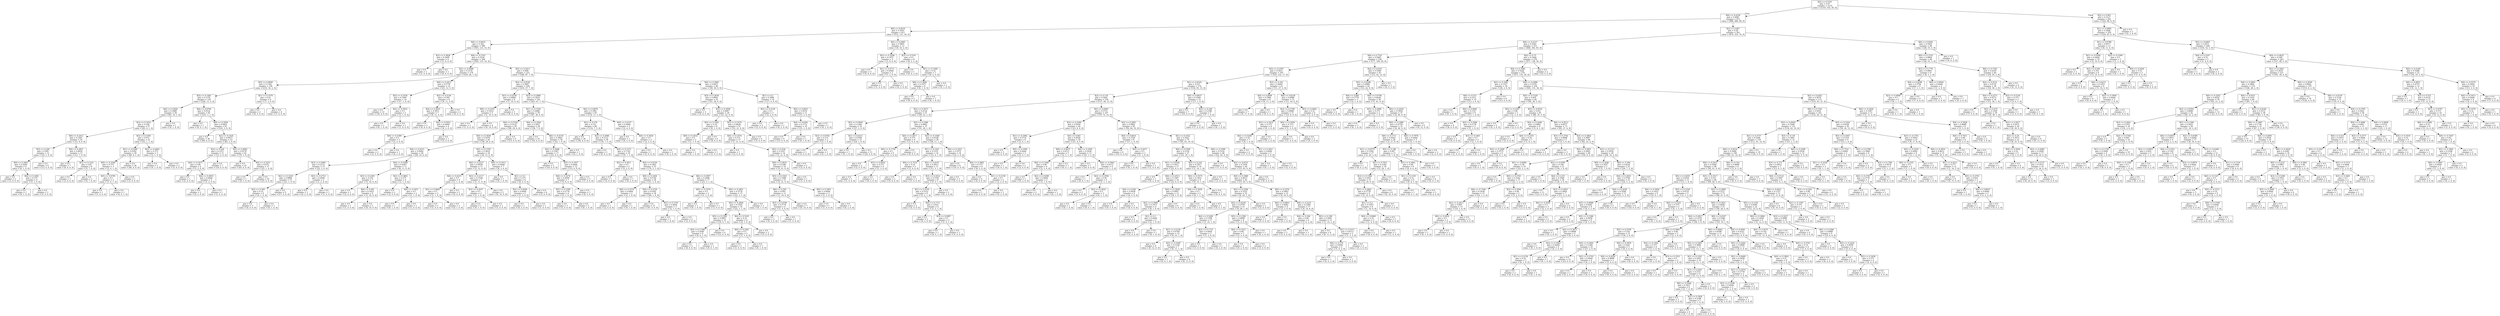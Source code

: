 digraph Tree {
node [shape=box] ;
0 [label="X[2] <= 0.5191\ngini = 0.47\nsamples = 1233\nvalue = [1310, 552, 95, 0]"] ;
1 [label="X[6] <= 0.4336\ngini = 0.4991\nsamples = 972\nvalue = [986, 486, 86, 0]"] ;
0 -> 1 [labeldistance=2.5, labelangle=45, headlabel="True"] ;
2 [label="X[0] <= 0.6535\ngini = 0.3563\nsamples = 411\nvalue = [512, 131, 16, 0]"] ;
1 -> 2 ;
3 [label="X[6] <= 0.0619\ngini = 0.342\nsamples = 398\nvalue = [503, 121, 14, 0]"] ;
2 -> 3 ;
4 [label="X[3] <= 0.3828\ngini = 0.2449\nsamples = 4\nvalue = [1, 6, 0, 0]"] ;
3 -> 4 ;
5 [label="gini = 0.0\nsamples = 1\nvalue = [1, 0, 0, 0]"] ;
4 -> 5 ;
6 [label="gini = 0.0\nsamples = 3\nvalue = [0, 6, 0, 0]"] ;
4 -> 6 ;
7 [label="X[6] <= 0.2743\ngini = 0.3334\nsamples = 394\nvalue = [502, 115, 14, 0]"] ;
3 -> 7 ;
8 [label="X[2] <= 0.4948\ngini = 0.2176\nsamples = 179\nvalue = [254, 28, 7, 0]"] ;
7 -> 8 ;
9 [label="X[5] <= 0.4099\ngini = 0.1342\nsamples = 156\nvalue = [233, 16, 2, 0]"] ;
8 -> 9 ;
10 [label="X[5] <= 0.1483\ngini = 0.1176\nsamples = 150\nvalue = [226, 13, 2, 0]"] ;
9 -> 10 ;
11 [label="X[4] <= 0.5826\ngini = 0.2089\nsamples = 58\nvalue = [83, 10, 1, 0]"] ;
10 -> 11 ;
12 [label="X[3] <= 0.3552\ngini = 0.194\nsamples = 57\nvalue = [83, 9, 1, 0]"] ;
11 -> 12 ;
13 [label="X[0] <= 0.2412\ngini = 0.3261\nsamples = 25\nvalue = [31, 8, 0, 0]"] ;
12 -> 13 ;
14 [label="X[3] <= 0.249\ngini = 0.095\nsamples = 12\nvalue = [19, 1, 0, 0]"] ;
13 -> 14 ;
15 [label="X[0] <= 0.2061\ngini = 0.2449\nsamples = 6\nvalue = [6, 1, 0, 0]"] ;
14 -> 15 ;
16 [label="gini = 0.0\nsamples = 2\nvalue = [3, 0, 0, 0]"] ;
15 -> 16 ;
17 [label="X[6] <= 0.1681\ngini = 0.375\nsamples = 4\nvalue = [3, 1, 0, 0]"] ;
15 -> 17 ;
18 [label="gini = 0.0\nsamples = 1\nvalue = [0, 1, 0, 0]"] ;
17 -> 18 ;
19 [label="gini = 0.0\nsamples = 3\nvalue = [3, 0, 0, 0]"] ;
17 -> 19 ;
20 [label="gini = 0.0\nsamples = 6\nvalue = [13, 0, 0, 0]"] ;
14 -> 20 ;
21 [label="X[4] <= 0.2851\ngini = 0.4654\nsamples = 13\nvalue = [12, 7, 0, 0]"] ;
13 -> 21 ;
22 [label="gini = 0.0\nsamples = 7\nvalue = [9, 0, 0, 0]"] ;
21 -> 22 ;
23 [label="X[5] <= 0.1221\ngini = 0.42\nsamples = 6\nvalue = [3, 7, 0, 0]"] ;
21 -> 23 ;
24 [label="gini = 0.0\nsamples = 3\nvalue = [3, 0, 0, 0]"] ;
23 -> 24 ;
25 [label="gini = 0.0\nsamples = 3\nvalue = [0, 7, 0, 0]"] ;
23 -> 25 ;
26 [label="X[3] <= 0.5395\ngini = 0.072\nsamples = 32\nvalue = [52, 1, 1, 0]"] ;
12 -> 26 ;
27 [label="X[1] <= 0.0368\ngini = 0.0392\nsamples = 29\nvalue = [49, 0, 1, 0]"] ;
26 -> 27 ;
28 [label="X[0] <= 0.2544\ngini = 0.375\nsamples = 3\nvalue = [3, 0, 1, 0]"] ;
27 -> 28 ;
29 [label="X[5] <= 0.0785\ngini = 0.5\nsamples = 2\nvalue = [1, 0, 1, 0]"] ;
28 -> 29 ;
30 [label="gini = 0.0\nsamples = 1\nvalue = [1, 0, 0, 0]"] ;
29 -> 30 ;
31 [label="gini = 0.0\nsamples = 1\nvalue = [0, 0, 1, 0]"] ;
29 -> 31 ;
32 [label="gini = 0.0\nsamples = 1\nvalue = [2, 0, 0, 0]"] ;
28 -> 32 ;
33 [label="gini = 0.0\nsamples = 26\nvalue = [46, 0, 0, 0]"] ;
27 -> 33 ;
34 [label="X[2] <= 0.4462\ngini = 0.375\nsamples = 3\nvalue = [3, 1, 0, 0]"] ;
26 -> 34 ;
35 [label="gini = 0.0\nsamples = 1\nvalue = [0, 1, 0, 0]"] ;
34 -> 35 ;
36 [label="gini = 0.0\nsamples = 2\nvalue = [3, 0, 0, 0]"] ;
34 -> 36 ;
37 [label="gini = 0.0\nsamples = 1\nvalue = [0, 1, 0, 0]"] ;
11 -> 37 ;
38 [label="X[6] <= 0.0796\ngini = 0.0532\nsamples = 92\nvalue = [143, 3, 1, 0]"] ;
10 -> 38 ;
39 [label="gini = 0.0\nsamples = 1\nvalue = [0, 0, 1, 0]"] ;
38 -> 39 ;
40 [label="X[6] <= 0.1858\ngini = 0.0403\nsamples = 91\nvalue = [143, 3, 0, 0]"] ;
38 -> 40 ;
41 [label="gini = 0.0\nsamples = 38\nvalue = [60, 0, 0, 0]"] ;
40 -> 41 ;
42 [label="X[2] <= 0.1024\ngini = 0.0673\nsamples = 53\nvalue = [83, 3, 0, 0]"] ;
40 -> 42 ;
43 [label="X[3] <= 0.426\ngini = 0.2311\nsamples = 11\nvalue = [13, 2, 0, 0]"] ;
42 -> 43 ;
44 [label="X[4] <= 0.3471\ngini = 0.48\nsamples = 4\nvalue = [3, 2, 0, 0]"] ;
43 -> 44 ;
45 [label="gini = 0.0\nsamples = 1\nvalue = [2, 0, 0, 0]"] ;
44 -> 45 ;
46 [label="X[4] <= 0.4835\ngini = 0.4444\nsamples = 3\nvalue = [1, 2, 0, 0]"] ;
44 -> 46 ;
47 [label="gini = 0.0\nsamples = 2\nvalue = [0, 2, 0, 0]"] ;
46 -> 47 ;
48 [label="gini = 0.0\nsamples = 1\nvalue = [1, 0, 0, 0]"] ;
46 -> 48 ;
49 [label="gini = 0.0\nsamples = 7\nvalue = [10, 0, 0, 0]"] ;
43 -> 49 ;
50 [label="X[2] <= 0.4062\ngini = 0.0278\nsamples = 42\nvalue = [70, 1, 0, 0]"] ;
42 -> 50 ;
51 [label="gini = 0.0\nsamples = 25\nvalue = [45, 0, 0, 0]"] ;
50 -> 51 ;
52 [label="X[4] <= 0.1033\ngini = 0.074\nsamples = 17\nvalue = [25, 1, 0, 0]"] ;
50 -> 52 ;
53 [label="gini = 0.0\nsamples = 1\nvalue = [0, 1, 0, 0]"] ;
52 -> 53 ;
54 [label="gini = 0.0\nsamples = 16\nvalue = [25, 0, 0, 0]"] ;
52 -> 54 ;
55 [label="X[1] <= 0.3579\ngini = 0.42\nsamples = 6\nvalue = [7, 3, 0, 0]"] ;
9 -> 55 ;
56 [label="gini = 0.0\nsamples = 2\nvalue = [0, 3, 0, 0]"] ;
55 -> 56 ;
57 [label="gini = 0.0\nsamples = 4\nvalue = [7, 0, 0, 0]"] ;
55 -> 57 ;
58 [label="X[0] <= 0.2412\ngini = 0.5776\nsamples = 23\nvalue = [21, 12, 5, 0]"] ;
8 -> 58 ;
59 [label="X[5] <= 0.2558\ngini = 0.1049\nsamples = 14\nvalue = [17, 1, 0, 0]"] ;
58 -> 59 ;
60 [label="gini = 0.0\nsamples = 12\nvalue = [16, 0, 0, 0]"] ;
59 -> 60 ;
61 [label="X[2] <= 0.5052\ngini = 0.5\nsamples = 2\nvalue = [1, 1, 0, 0]"] ;
59 -> 61 ;
62 [label="gini = 0.0\nsamples = 1\nvalue = [0, 1, 0, 0]"] ;
61 -> 62 ;
63 [label="gini = 0.0\nsamples = 1\nvalue = [1, 0, 0, 0]"] ;
61 -> 63 ;
64 [label="X[2] <= 0.5156\ngini = 0.595\nsamples = 9\nvalue = [4, 11, 5, 0]"] ;
58 -> 64 ;
65 [label="X[4] <= 0.2025\ngini = 0.3911\nsamples = 7\nvalue = [4, 11, 0, 0]"] ;
64 -> 65 ;
66 [label="gini = 0.0\nsamples = 3\nvalue = [0, 9, 0, 0]"] ;
65 -> 66 ;
67 [label="X[2] <= 0.5052\ngini = 0.4444\nsamples = 4\nvalue = [4, 2, 0, 0]"] ;
65 -> 67 ;
68 [label="X[6] <= 0.2389\ngini = 0.5\nsamples = 3\nvalue = [2, 2, 0, 0]"] ;
67 -> 68 ;
69 [label="gini = 0.0\nsamples = 2\nvalue = [2, 0, 0, 0]"] ;
68 -> 69 ;
70 [label="gini = 0.0\nsamples = 1\nvalue = [0, 2, 0, 0]"] ;
68 -> 70 ;
71 [label="gini = 0.0\nsamples = 1\nvalue = [2, 0, 0, 0]"] ;
67 -> 71 ;
72 [label="gini = 0.0\nsamples = 2\nvalue = [0, 0, 5, 0]"] ;
64 -> 72 ;
73 [label="X[5] <= 0.2413\ngini = 0.409\nsamples = 215\nvalue = [248, 87, 7, 0]"] ;
7 -> 73 ;
74 [label="X[2] <= 0.0538\ngini = 0.3687\nsamples = 169\nvalue = [210, 57, 7, 0]"] ;
73 -> 74 ;
75 [label="X[3] <= 0.4238\ngini = 0.4844\nsamples = 8\nvalue = [7, 10, 0, 0]"] ;
74 -> 75 ;
76 [label="X[0] <= 0.2193\ngini = 0.1653\nsamples = 5\nvalue = [1, 10, 0, 0]"] ;
75 -> 76 ;
77 [label="gini = 0.0\nsamples = 1\nvalue = [1, 0, 0, 0]"] ;
76 -> 77 ;
78 [label="gini = 0.0\nsamples = 4\nvalue = [0, 10, 0, 0]"] ;
76 -> 78 ;
79 [label="gini = 0.0\nsamples = 3\nvalue = [6, 0, 0, 0]"] ;
75 -> 79 ;
80 [label="X[3] <= 0.2896\ngini = 0.3419\nsamples = 161\nvalue = [203, 47, 7, 0]"] ;
74 -> 80 ;
81 [label="X[1] <= 0.1526\ngini = 0.4494\nsamples = 78\nvalue = [87, 36, 4, 0]"] ;
80 -> 81 ;
82 [label="X[4] <= 0.5744\ngini = 0.5155\nsamples = 50\nvalue = [49, 29, 4, 0]"] ;
81 -> 82 ;
83 [label="X[6] <= 0.3938\ngini = 0.5478\nsamples = 44\nvalue = [36, 29, 4, 0]"] ;
82 -> 83 ;
84 [label="X[4] <= 0.4215\ngini = 0.4444\nsamples = 26\nvalue = [28, 14, 0, 0]"] ;
83 -> 84 ;
85 [label="X[3] <= 0.2685\ngini = 0.2112\nsamples = 15\nvalue = [22, 3, 0, 0]"] ;
84 -> 85 ;
86 [label="X[2] <= 0.3229\ngini = 0.0868\nsamples = 13\nvalue = [21, 1, 0, 0]"] ;
85 -> 86 ;
87 [label="X[2] <= 0.309\ngini = 0.32\nsamples = 4\nvalue = [4, 1, 0, 0]"] ;
86 -> 87 ;
88 [label="gini = 0.0\nsamples = 3\nvalue = [4, 0, 0, 0]"] ;
87 -> 88 ;
89 [label="gini = 0.0\nsamples = 1\nvalue = [0, 1, 0, 0]"] ;
87 -> 89 ;
90 [label="gini = 0.0\nsamples = 9\nvalue = [17, 0, 0, 0]"] ;
86 -> 90 ;
91 [label="X[3] <= 0.2723\ngini = 0.4444\nsamples = 2\nvalue = [1, 2, 0, 0]"] ;
85 -> 91 ;
92 [label="gini = 0.0\nsamples = 1\nvalue = [0, 2, 0, 0]"] ;
91 -> 92 ;
93 [label="gini = 0.0\nsamples = 1\nvalue = [1, 0, 0, 0]"] ;
91 -> 93 ;
94 [label="X[4] <= 0.5289\ngini = 0.4567\nsamples = 11\nvalue = [6, 11, 0, 0]"] ;
84 -> 94 ;
95 [label="X[3] <= 0.2305\ngini = 0.355\nsamples = 7\nvalue = [3, 10, 0, 0]"] ;
94 -> 95 ;
96 [label="gini = 0.0\nsamples = 1\nvalue = [2, 0, 0, 0]"] ;
95 -> 96 ;
97 [label="X[6] <= 0.295\ngini = 0.1653\nsamples = 6\nvalue = [1, 10, 0, 0]"] ;
95 -> 97 ;
98 [label="gini = 0.0\nsamples = 1\nvalue = [1, 0, 0, 0]"] ;
97 -> 98 ;
99 [label="gini = 0.0\nsamples = 5\nvalue = [0, 10, 0, 0]"] ;
97 -> 99 ;
100 [label="X[2] <= 0.3802\ngini = 0.375\nsamples = 4\nvalue = [3, 1, 0, 0]"] ;
94 -> 100 ;
101 [label="gini = 0.0\nsamples = 2\nvalue = [2, 0, 0, 0]"] ;
100 -> 101 ;
102 [label="X[6] <= 0.3451\ngini = 0.5\nsamples = 2\nvalue = [1, 1, 0, 0]"] ;
100 -> 102 ;
103 [label="gini = 0.0\nsamples = 1\nvalue = [0, 1, 0, 0]"] ;
102 -> 103 ;
104 [label="gini = 0.0\nsamples = 1\nvalue = [1, 0, 0, 0]"] ;
102 -> 104 ;
105 [label="X[2] <= 0.3785\ngini = 0.5816\nsamples = 18\nvalue = [8, 15, 4, 0]"] ;
83 -> 105 ;
106 [label="X[0] <= 0.2237\ngini = 0.4938\nsamples = 11\nvalue = [2, 12, 4, 0]"] ;
105 -> 106 ;
107 [label="X[4] <= 0.4215\ngini = 0.5\nsamples = 4\nvalue = [1, 1, 4, 0]"] ;
106 -> 107 ;
108 [label="X[1] <= 0.0842\ngini = 0.5\nsamples = 2\nvalue = [1, 1, 0, 0]"] ;
107 -> 108 ;
109 [label="gini = 0.0\nsamples = 1\nvalue = [1, 0, 0, 0]"] ;
108 -> 109 ;
110 [label="gini = 0.0\nsamples = 1\nvalue = [0, 1, 0, 0]"] ;
108 -> 110 ;
111 [label="gini = 0.0\nsamples = 2\nvalue = [0, 0, 4, 0]"] ;
107 -> 111 ;
112 [label="X[3] <= 0.2117\ngini = 0.1528\nsamples = 7\nvalue = [1, 11, 0, 0]"] ;
106 -> 112 ;
113 [label="X[3] <= 0.2037\ngini = 0.5\nsamples = 2\nvalue = [1, 1, 0, 0]"] ;
112 -> 113 ;
114 [label="gini = 0.0\nsamples = 1\nvalue = [0, 1, 0, 0]"] ;
113 -> 114 ;
115 [label="gini = 0.0\nsamples = 1\nvalue = [1, 0, 0, 0]"] ;
113 -> 115 ;
116 [label="gini = 0.0\nsamples = 5\nvalue = [0, 10, 0, 0]"] ;
112 -> 116 ;
117 [label="X[4] <= 0.1612\ngini = 0.4444\nsamples = 7\nvalue = [6, 3, 0, 0]"] ;
105 -> 117 ;
118 [label="gini = 0.0\nsamples = 1\nvalue = [0, 1, 0, 0]"] ;
117 -> 118 ;
119 [label="X[1] <= 0.1\ngini = 0.375\nsamples = 6\nvalue = [6, 2, 0, 0]"] ;
117 -> 119 ;
120 [label="X[2] <= 0.4566\ngini = 0.4444\nsamples = 2\nvalue = [1, 2, 0, 0]"] ;
119 -> 120 ;
121 [label="gini = 0.0\nsamples = 1\nvalue = [0, 2, 0, 0]"] ;
120 -> 121 ;
122 [label="gini = 0.0\nsamples = 1\nvalue = [1, 0, 0, 0]"] ;
120 -> 122 ;
123 [label="gini = 0.0\nsamples = 4\nvalue = [5, 0, 0, 0]"] ;
119 -> 123 ;
124 [label="gini = 0.0\nsamples = 6\nvalue = [13, 0, 0, 0]"] ;
82 -> 124 ;
125 [label="X[4] <= 0.3264\ngini = 0.2627\nsamples = 28\nvalue = [38, 7, 0, 0]"] ;
81 -> 125 ;
126 [label="gini = 0.0\nsamples = 10\nvalue = [16, 0, 0, 0]"] ;
125 -> 126 ;
127 [label="X[6] <= 0.4159\ngini = 0.3662\nsamples = 18\nvalue = [22, 7, 0, 0]"] ;
125 -> 127 ;
128 [label="X[2] <= 0.3646\ngini = 0.3367\nsamples = 17\nvalue = [22, 6, 0, 0]"] ;
127 -> 128 ;
129 [label="gini = 0.0\nsamples = 5\nvalue = [10, 0, 0, 0]"] ;
128 -> 129 ;
130 [label="X[5] <= 0.1657\ngini = 0.4444\nsamples = 12\nvalue = [12, 6, 0, 0]"] ;
128 -> 130 ;
131 [label="X[6] <= 0.3274\ngini = 0.4959\nsamples = 7\nvalue = [5, 6, 0, 0]"] ;
130 -> 131 ;
132 [label="X[5] <= 0.1599\ngini = 0.2778\nsamples = 4\nvalue = [5, 1, 0, 0]"] ;
131 -> 132 ;
133 [label="gini = 0.0\nsamples = 3\nvalue = [5, 0, 0, 0]"] ;
132 -> 133 ;
134 [label="gini = 0.0\nsamples = 1\nvalue = [0, 1, 0, 0]"] ;
132 -> 134 ;
135 [label="gini = 0.0\nsamples = 3\nvalue = [0, 5, 0, 0]"] ;
131 -> 135 ;
136 [label="gini = 0.0\nsamples = 5\nvalue = [7, 0, 0, 0]"] ;
130 -> 136 ;
137 [label="gini = 0.0\nsamples = 1\nvalue = [0, 1, 0, 0]"] ;
127 -> 137 ;
138 [label="X[2] <= 0.4878\ngini = 0.1961\nsamples = 83\nvalue = [116, 11, 3, 0]"] ;
80 -> 138 ;
139 [label="X[2] <= 0.276\ngini = 0.151\nsamples = 80\nvalue = [114, 7, 3, 0]"] ;
138 -> 139 ;
140 [label="gini = 0.0\nsamples = 24\nvalue = [38, 0, 0, 0]"] ;
139 -> 140 ;
141 [label="X[2] <= 0.2986\ngini = 0.2112\nsamples = 56\nvalue = [76, 7, 3, 0]"] ;
139 -> 141 ;
142 [label="gini = 0.0\nsamples = 1\nvalue = [0, 0, 2, 0]"] ;
141 -> 142 ;
143 [label="X[0] <= 0.1272\ngini = 0.1743\nsamples = 55\nvalue = [76, 7, 1, 0]"] ;
141 -> 143 ;
144 [label="X[2] <= 0.3611\ngini = 0.5\nsamples = 2\nvalue = [2, 2, 0, 0]"] ;
143 -> 144 ;
145 [label="gini = 0.0\nsamples = 1\nvalue = [2, 0, 0, 0]"] ;
144 -> 145 ;
146 [label="gini = 0.0\nsamples = 1\nvalue = [0, 2, 0, 0]"] ;
144 -> 146 ;
147 [label="X[4] <= 0.4339\ngini = 0.1403\nsamples = 53\nvalue = [74, 5, 1, 0]"] ;
143 -> 147 ;
148 [label="X[0] <= 0.1404\ngini = 0.0726\nsamples = 36\nvalue = [51, 2, 0, 0]"] ;
147 -> 148 ;
149 [label="X[6] <= 0.3274\ngini = 0.4444\nsamples = 2\nvalue = [2, 1, 0, 0]"] ;
148 -> 149 ;
150 [label="gini = 0.0\nsamples = 1\nvalue = [2, 0, 0, 0]"] ;
149 -> 150 ;
151 [label="gini = 0.0\nsamples = 1\nvalue = [0, 1, 0, 0]"] ;
149 -> 151 ;
152 [label="X[0] <= 0.3728\ngini = 0.0392\nsamples = 34\nvalue = [49, 1, 0, 0]"] ;
148 -> 152 ;
153 [label="gini = 0.0\nsamples = 31\nvalue = [47, 0, 0, 0]"] ;
152 -> 153 ;
154 [label="X[5] <= 0.1105\ngini = 0.4444\nsamples = 3\nvalue = [2, 1, 0, 0]"] ;
152 -> 154 ;
155 [label="gini = 0.0\nsamples = 1\nvalue = [0, 1, 0, 0]"] ;
154 -> 155 ;
156 [label="gini = 0.0\nsamples = 2\nvalue = [2, 0, 0, 0]"] ;
154 -> 156 ;
157 [label="X[6] <= 0.3097\ngini = 0.2606\nsamples = 17\nvalue = [23, 3, 1, 0]"] ;
147 -> 157 ;
158 [label="X[0] <= 0.1974\ngini = 0.5\nsamples = 2\nvalue = [1, 1, 0, 0]"] ;
157 -> 158 ;
159 [label="gini = 0.0\nsamples = 1\nvalue = [0, 1, 0, 0]"] ;
158 -> 159 ;
160 [label="gini = 0.0\nsamples = 1\nvalue = [1, 0, 0, 0]"] ;
158 -> 160 ;
161 [label="X[0] <= 0.2851\ngini = 0.2176\nsamples = 15\nvalue = [22, 2, 1, 0]"] ;
157 -> 161 ;
162 [label="X[5] <= 0.2064\ngini = 0.1562\nsamples = 14\nvalue = [22, 1, 1, 0]"] ;
161 -> 162 ;
163 [label="X[5] <= 0.1599\ngini = 0.0997\nsamples = 10\nvalue = [18, 0, 1, 0]"] ;
162 -> 163 ;
164 [label="X[5] <= 0.1366\ngini = 0.2449\nsamples = 6\nvalue = [6, 0, 1, 0]"] ;
163 -> 164 ;
165 [label="gini = 0.0\nsamples = 5\nvalue = [6, 0, 0, 0]"] ;
164 -> 165 ;
166 [label="gini = 0.0\nsamples = 1\nvalue = [0, 0, 1, 0]"] ;
164 -> 166 ;
167 [label="gini = 0.0\nsamples = 4\nvalue = [12, 0, 0, 0]"] ;
163 -> 167 ;
168 [label="X[4] <= 0.5165\ngini = 0.32\nsamples = 4\nvalue = [4, 1, 0, 0]"] ;
162 -> 168 ;
169 [label="X[0] <= 0.2281\ngini = 0.5\nsamples = 2\nvalue = [1, 1, 0, 0]"] ;
168 -> 169 ;
170 [label="gini = 0.0\nsamples = 1\nvalue = [1, 0, 0, 0]"] ;
169 -> 170 ;
171 [label="gini = 0.0\nsamples = 1\nvalue = [0, 1, 0, 0]"] ;
169 -> 171 ;
172 [label="gini = 0.0\nsamples = 2\nvalue = [3, 0, 0, 0]"] ;
168 -> 172 ;
173 [label="gini = 0.0\nsamples = 1\nvalue = [0, 1, 0, 0]"] ;
161 -> 173 ;
174 [label="X[0] <= 0.2237\ngini = 0.4444\nsamples = 3\nvalue = [2, 4, 0, 0]"] ;
138 -> 174 ;
175 [label="gini = 0.0\nsamples = 1\nvalue = [0, 2, 0, 0]"] ;
174 -> 175 ;
176 [label="X[6] <= 0.3628\ngini = 0.5\nsamples = 2\nvalue = [2, 2, 0, 0]"] ;
174 -> 176 ;
177 [label="gini = 0.0\nsamples = 1\nvalue = [2, 0, 0, 0]"] ;
176 -> 177 ;
178 [label="gini = 0.0\nsamples = 1\nvalue = [0, 2, 0, 0]"] ;
176 -> 178 ;
179 [label="X[6] <= 0.3982\ngini = 0.4931\nsamples = 46\nvalue = [38, 30, 0, 0]"] ;
73 -> 179 ;
180 [label="X[3] <= 0.2836\ngini = 0.4943\nsamples = 32\nvalue = [21, 26, 0, 0]"] ;
179 -> 180 ;
181 [label="gini = 0.0\nsamples = 3\nvalue = [0, 4, 0, 0]"] ;
180 -> 181 ;
182 [label="X[3] <= 0.3958\ngini = 0.4997\nsamples = 29\nvalue = [21, 22, 0, 0]"] ;
180 -> 182 ;
183 [label="X[2] <= 0.1042\ngini = 0.18\nsamples = 8\nvalue = [9, 1, 0, 0]"] ;
182 -> 183 ;
184 [label="X[0] <= 0.2632\ngini = 0.5\nsamples = 2\nvalue = [1, 1, 0, 0]"] ;
183 -> 184 ;
185 [label="gini = 0.0\nsamples = 1\nvalue = [0, 1, 0, 0]"] ;
184 -> 185 ;
186 [label="gini = 0.0\nsamples = 1\nvalue = [1, 0, 0, 0]"] ;
184 -> 186 ;
187 [label="gini = 0.0\nsamples = 6\nvalue = [8, 0, 0, 0]"] ;
183 -> 187 ;
188 [label="X[5] <= 0.3576\ngini = 0.4628\nsamples = 21\nvalue = [12, 21, 0, 0]"] ;
182 -> 188 ;
189 [label="X[0] <= 0.1974\ngini = 0.375\nsamples = 17\nvalue = [7, 21, 0, 0]"] ;
188 -> 189 ;
190 [label="gini = 0.0\nsamples = 1\nvalue = [2, 0, 0, 0]"] ;
189 -> 190 ;
191 [label="X[2] <= 0.434\ngini = 0.3107\nsamples = 16\nvalue = [5, 21, 0, 0]"] ;
189 -> 191 ;
192 [label="X[0] <= 0.5833\ngini = 0.2188\nsamples = 14\nvalue = [3, 21, 0, 0]"] ;
191 -> 192 ;
193 [label="X[5] <= 0.3343\ngini = 0.1588\nsamples = 13\nvalue = [2, 21, 0, 0]"] ;
192 -> 193 ;
194 [label="X[6] <= 0.292\ngini = 0.095\nsamples = 11\nvalue = [1, 19, 0, 0]"] ;
193 -> 194 ;
195 [label="X[3] <= 0.4799\ngini = 0.2778\nsamples = 4\nvalue = [1, 5, 0, 0]"] ;
194 -> 195 ;
196 [label="gini = 0.0\nsamples = 3\nvalue = [0, 5, 0, 0]"] ;
195 -> 196 ;
197 [label="gini = 0.0\nsamples = 1\nvalue = [1, 0, 0, 0]"] ;
195 -> 197 ;
198 [label="gini = 0.0\nsamples = 7\nvalue = [0, 14, 0, 0]"] ;
194 -> 198 ;
199 [label="X[5] <= 0.3401\ngini = 0.4444\nsamples = 2\nvalue = [1, 2, 0, 0]"] ;
193 -> 199 ;
200 [label="gini = 0.0\nsamples = 1\nvalue = [1, 0, 0, 0]"] ;
199 -> 200 ;
201 [label="gini = 0.0\nsamples = 1\nvalue = [0, 2, 0, 0]"] ;
199 -> 201 ;
202 [label="gini = 0.0\nsamples = 1\nvalue = [1, 0, 0, 0]"] ;
192 -> 202 ;
203 [label="gini = 0.0\nsamples = 2\nvalue = [2, 0, 0, 0]"] ;
191 -> 203 ;
204 [label="gini = 0.0\nsamples = 4\nvalue = [5, 0, 0, 0]"] ;
188 -> 204 ;
205 [label="X[1] <= 0.2\ngini = 0.3084\nsamples = 14\nvalue = [17, 4, 0, 0]"] ;
179 -> 205 ;
206 [label="X[3] <= 0.3138\ngini = 0.5\nsamples = 3\nvalue = [2, 2, 0, 0]"] ;
205 -> 206 ;
207 [label="gini = 0.0\nsamples = 2\nvalue = [2, 0, 0, 0]"] ;
206 -> 207 ;
208 [label="gini = 0.0\nsamples = 1\nvalue = [0, 2, 0, 0]"] ;
206 -> 208 ;
209 [label="X[0] <= 0.6053\ngini = 0.2076\nsamples = 11\nvalue = [15, 2, 0, 0]"] ;
205 -> 209 ;
210 [label="X[4] <= 0.6281\ngini = 0.1172\nsamples = 10\nvalue = [15, 1, 0, 0]"] ;
209 -> 210 ;
211 [label="gini = 0.0\nsamples = 9\nvalue = [15, 0, 0, 0]"] ;
210 -> 211 ;
212 [label="gini = 0.0\nsamples = 1\nvalue = [0, 1, 0, 0]"] ;
210 -> 212 ;
213 [label="gini = 0.0\nsamples = 1\nvalue = [0, 1, 0, 0]"] ;
209 -> 213 ;
214 [label="X[5] <= 0.2965\ngini = 0.5805\nsamples = 13\nvalue = [9, 10, 2, 0]"] ;
2 -> 214 ;
215 [label="X[3] <= 0.5598\ngini = 0.1975\nsamples = 5\nvalue = [1, 8, 0, 0]"] ;
214 -> 215 ;
216 [label="gini = 0.0\nsamples = 3\nvalue = [0, 6, 0, 0]"] ;
215 -> 216 ;
217 [label="X[1] <= 0.4711\ngini = 0.4444\nsamples = 2\nvalue = [1, 2, 0, 0]"] ;
215 -> 217 ;
218 [label="gini = 0.0\nsamples = 1\nvalue = [1, 0, 0, 0]"] ;
217 -> 218 ;
219 [label="gini = 0.0\nsamples = 1\nvalue = [0, 2, 0, 0]"] ;
217 -> 219 ;
220 [label="X[3] <= 0.5101\ngini = 0.5\nsamples = 8\nvalue = [8, 2, 2, 0]"] ;
214 -> 220 ;
221 [label="gini = 0.0\nsamples = 1\nvalue = [0, 0, 2, 0]"] ;
220 -> 221 ;
222 [label="X[1] <= 0.3368\ngini = 0.32\nsamples = 7\nvalue = [8, 2, 0, 0]"] ;
220 -> 222 ;
223 [label="X[6] <= 0.3894\ngini = 0.1975\nsamples = 6\nvalue = [8, 1, 0, 0]"] ;
222 -> 223 ;
224 [label="gini = 0.0\nsamples = 5\nvalue = [8, 0, 0, 0]"] ;
223 -> 224 ;
225 [label="gini = 0.0\nsamples = 1\nvalue = [0, 1, 0, 0]"] ;
223 -> 225 ;
226 [label="gini = 0.0\nsamples = 1\nvalue = [0, 1, 0, 0]"] ;
222 -> 226 ;
227 [label="X[2] <= 0.467\ngini = 0.56\nsamples = 561\nvalue = [474, 355, 70, 0]"] ;
1 -> 227 ;
228 [label="X[0] <= 0.2237\ngini = 0.5542\nsamples = 512\nvalue = [448, 302, 65, 0]"] ;
227 -> 228 ;
229 [label="X[6] <= 0.7743\ngini = 0.5685\nsamples = 236\nvalue = [177, 164, 29, 0]"] ;
228 -> 229 ;
230 [label="X[5] <= 0.2587\ngini = 0.5412\nsamples = 193\nvalue = [165, 122, 17, 0]"] ;
229 -> 230 ;
231 [label="X[1] <= 0.4105\ngini = 0.527\nsamples = 170\nvalue = [154, 95, 15, 0]"] ;
230 -> 231 ;
232 [label="X[3] <= 0.134\ngini = 0.5401\nsamples = 158\nvalue = [137, 94, 15, 0]"] ;
231 -> 232 ;
233 [label="X[2] <= 0.3073\ngini = 0.4134\nsamples = 51\nvalue = [58, 22, 1, 0]"] ;
232 -> 233 ;
234 [label="X[3] <= 0.0929\ngini = 0.1284\nsamples = 14\nvalue = [27, 2, 0, 0]"] ;
233 -> 234 ;
235 [label="X[3] <= 0.0792\ngini = 0.375\nsamples = 2\nvalue = [3, 1, 0, 0]"] ;
234 -> 235 ;
236 [label="gini = 0.0\nsamples = 1\nvalue = [3, 0, 0, 0]"] ;
235 -> 236 ;
237 [label="gini = 0.0\nsamples = 1\nvalue = [0, 1, 0, 0]"] ;
235 -> 237 ;
238 [label="X[1] <= 0.0211\ngini = 0.0768\nsamples = 12\nvalue = [24, 1, 0, 0]"] ;
234 -> 238 ;
239 [label="gini = 0.0\nsamples = 1\nvalue = [0, 1, 0, 0]"] ;
238 -> 239 ;
240 [label="gini = 0.0\nsamples = 11\nvalue = [24, 0, 0, 0]"] ;
238 -> 240 ;
241 [label="X[2] <= 0.3368\ngini = 0.4963\nsamples = 37\nvalue = [31, 20, 1, 0]"] ;
233 -> 241 ;
242 [label="X[4] <= 0.3017\ngini = 0.375\nsamples = 9\nvalue = [3, 9, 0, 0]"] ;
241 -> 242 ;
243 [label="X[0] <= 0.1754\ngini = 0.5\nsamples = 6\nvalue = [3, 3, 0, 0]"] ;
242 -> 243 ;
244 [label="gini = 0.0\nsamples = 2\nvalue = [2, 0, 0, 0]"] ;
243 -> 244 ;
245 [label="X[3] <= 0.0932\ngini = 0.375\nsamples = 4\nvalue = [1, 3, 0, 0]"] ;
243 -> 245 ;
246 [label="gini = 0.0\nsamples = 1\nvalue = [1, 0, 0, 0]"] ;
245 -> 246 ;
247 [label="gini = 0.0\nsamples = 3\nvalue = [0, 3, 0, 0]"] ;
245 -> 247 ;
248 [label="gini = 0.0\nsamples = 3\nvalue = [0, 6, 0, 0]"] ;
242 -> 248 ;
249 [label="X[3] <= 0.1049\ngini = 0.4338\nsamples = 28\nvalue = [28, 11, 1, 0]"] ;
241 -> 249 ;
250 [label="X[1] <= 0.1421\ngini = 0.5331\nsamples = 14\nvalue = [12, 9, 1, 0]"] ;
249 -> 250 ;
251 [label="X[6] <= 0.7522\ngini = 0.32\nsamples = 3\nvalue = [1, 4, 0, 0]"] ;
250 -> 251 ;
252 [label="gini = 0.0\nsamples = 2\nvalue = [0, 4, 0, 0]"] ;
251 -> 252 ;
253 [label="gini = 0.0\nsamples = 1\nvalue = [1, 0, 0, 0]"] ;
251 -> 253 ;
254 [label="X[2] <= 0.4167\ngini = 0.4913\nsamples = 11\nvalue = [11, 5, 1, 0]"] ;
250 -> 254 ;
255 [label="X[3] <= 0.1014\ngini = 0.5785\nsamples = 8\nvalue = [5, 5, 1, 0]"] ;
254 -> 255 ;
256 [label="X[1] <= 0.2105\ngini = 0.5312\nsamples = 6\nvalue = [5, 2, 1, 0]"] ;
255 -> 256 ;
257 [label="gini = 0.0\nsamples = 2\nvalue = [4, 0, 0, 0]"] ;
256 -> 257 ;
258 [label="X[0] <= 0.1711\ngini = 0.625\nsamples = 4\nvalue = [1, 2, 1, 0]"] ;
256 -> 258 ;
259 [label="gini = 0.0\nsamples = 2\nvalue = [0, 2, 0, 0]"] ;
258 -> 259 ;
260 [label="X[3] <= 0.0997\ngini = 0.5\nsamples = 2\nvalue = [1, 0, 1, 0]"] ;
258 -> 260 ;
261 [label="gini = 0.0\nsamples = 1\nvalue = [0, 0, 1, 0]"] ;
260 -> 261 ;
262 [label="gini = 0.0\nsamples = 1\nvalue = [1, 0, 0, 0]"] ;
260 -> 262 ;
263 [label="gini = 0.0\nsamples = 2\nvalue = [0, 3, 0, 0]"] ;
255 -> 263 ;
264 [label="gini = 0.0\nsamples = 3\nvalue = [6, 0, 0, 0]"] ;
254 -> 264 ;
265 [label="X[0] <= 0.1623\ngini = 0.1975\nsamples = 14\nvalue = [16, 2, 0, 0]"] ;
249 -> 265 ;
266 [label="gini = 0.0\nsamples = 8\nvalue = [10, 0, 0, 0]"] ;
265 -> 266 ;
267 [label="X[4] <= 0.3802\ngini = 0.375\nsamples = 6\nvalue = [6, 2, 0, 0]"] ;
265 -> 267 ;
268 [label="gini = 0.0\nsamples = 4\nvalue = [4, 0, 0, 0]"] ;
267 -> 268 ;
269 [label="X[1] <= 0.2158\ngini = 0.5\nsamples = 2\nvalue = [2, 2, 0, 0]"] ;
267 -> 269 ;
270 [label="gini = 0.0\nsamples = 1\nvalue = [2, 0, 0, 0]"] ;
269 -> 270 ;
271 [label="gini = 0.0\nsamples = 1\nvalue = [0, 2, 0, 0]"] ;
269 -> 271 ;
272 [label="X[5] <= 0.0901\ngini = 0.5731\nsamples = 107\nvalue = [79, 72, 14, 0]"] ;
232 -> 272 ;
273 [label="X[3] <= 0.1606\ngini = 0.5029\nsamples = 24\nvalue = [23, 8, 4, 0]"] ;
272 -> 273 ;
274 [label="X[1] <= 0.1684\ngini = 0.5714\nsamples = 6\nvalue = [2, 4, 1, 0]"] ;
273 -> 274 ;
275 [label="gini = 0.0\nsamples = 3\nvalue = [0, 4, 0, 0]"] ;
274 -> 275 ;
276 [label="X[0] <= 0.1096\ngini = 0.4444\nsamples = 3\nvalue = [2, 0, 1, 0]"] ;
274 -> 276 ;
277 [label="gini = 0.0\nsamples = 1\nvalue = [0, 0, 1, 0]"] ;
276 -> 277 ;
278 [label="gini = 0.0\nsamples = 2\nvalue = [2, 0, 0, 0]"] ;
276 -> 278 ;
279 [label="X[5] <= 0.061\ngini = 0.4056\nsamples = 18\nvalue = [21, 4, 3, 0]"] ;
273 -> 279 ;
280 [label="X[6] <= 0.6637\ngini = 0.6111\nsamples = 5\nvalue = [2, 3, 1, 0]"] ;
279 -> 280 ;
281 [label="X[4] <= 0.1446\ngini = 0.48\nsamples = 4\nvalue = [2, 3, 0, 0]"] ;
280 -> 281 ;
282 [label="gini = 0.0\nsamples = 1\nvalue = [0, 2, 0, 0]"] ;
281 -> 282 ;
283 [label="X[2] <= 0.4288\ngini = 0.4444\nsamples = 3\nvalue = [2, 1, 0, 0]"] ;
281 -> 283 ;
284 [label="gini = 0.0\nsamples = 2\nvalue = [2, 0, 0, 0]"] ;
283 -> 284 ;
285 [label="gini = 0.0\nsamples = 1\nvalue = [0, 1, 0, 0]"] ;
283 -> 285 ;
286 [label="gini = 0.0\nsamples = 1\nvalue = [0, 0, 1, 0]"] ;
280 -> 286 ;
287 [label="X[4] <= 0.3595\ngini = 0.2438\nsamples = 13\nvalue = [19, 1, 2, 0]"] ;
279 -> 287 ;
288 [label="gini = 0.0\nsamples = 7\nvalue = [16, 0, 0, 0]"] ;
287 -> 288 ;
289 [label="X[4] <= 0.3843\ngini = 0.6111\nsamples = 6\nvalue = [3, 1, 2, 0]"] ;
287 -> 289 ;
290 [label="gini = 0.0\nsamples = 1\nvalue = [0, 0, 1, 0]"] ;
289 -> 290 ;
291 [label="X[2] <= 0.3594\ngini = 0.56\nsamples = 5\nvalue = [3, 1, 1, 0]"] ;
289 -> 291 ;
292 [label="gini = 0.0\nsamples = 3\nvalue = [3, 0, 0, 0]"] ;
291 -> 292 ;
293 [label="X[2] <= 0.3924\ngini = 0.5\nsamples = 2\nvalue = [0, 1, 1, 0]"] ;
291 -> 293 ;
294 [label="gini = 0.0\nsamples = 1\nvalue = [0, 1, 0, 0]"] ;
293 -> 294 ;
295 [label="gini = 0.0\nsamples = 1\nvalue = [0, 0, 1, 0]"] ;
293 -> 295 ;
296 [label="X[2] <= 0.2483\ngini = 0.5662\nsamples = 83\nvalue = [56, 64, 10, 0]"] ;
272 -> 296 ;
297 [label="X[6] <= 0.6814\ngini = 0.1528\nsamples = 8\nvalue = [11, 1, 0, 0]"] ;
296 -> 297 ;
298 [label="gini = 0.0\nsamples = 6\nvalue = [10, 0, 0, 0]"] ;
297 -> 298 ;
299 [label="X[5] <= 0.2471\ngini = 0.5\nsamples = 2\nvalue = [1, 1, 0, 0]"] ;
297 -> 299 ;
300 [label="gini = 0.0\nsamples = 1\nvalue = [0, 1, 0, 0]"] ;
299 -> 300 ;
301 [label="gini = 0.0\nsamples = 1\nvalue = [1, 0, 0, 0]"] ;
299 -> 301 ;
302 [label="X[1] <= 0.1632\ngini = 0.5623\nsamples = 75\nvalue = [45, 63, 10, 0]"] ;
296 -> 302 ;
303 [label="X[6] <= 0.5398\ngini = 0.5159\nsamples = 27\nvalue = [23, 18, 1, 0]"] ;
302 -> 303 ;
304 [label="X[1] <= 0.0526\ngini = 0.3911\nsamples = 17\nvalue = [22, 8, 0, 0]"] ;
303 -> 304 ;
305 [label="gini = 0.0\nsamples = 1\nvalue = [0, 2, 0, 0]"] ;
304 -> 305 ;
306 [label="X[6] <= 0.4513\ngini = 0.3367\nsamples = 16\nvalue = [22, 6, 0, 0]"] ;
304 -> 306 ;
307 [label="X[4] <= 0.438\ngini = 0.4938\nsamples = 4\nvalue = [4, 5, 0, 0]"] ;
306 -> 307 ;
308 [label="gini = 0.0\nsamples = 2\nvalue = [0, 5, 0, 0]"] ;
307 -> 308 ;
309 [label="gini = 0.0\nsamples = 2\nvalue = [4, 0, 0, 0]"] ;
307 -> 309 ;
310 [label="X[4] <= 0.3058\ngini = 0.0997\nsamples = 12\nvalue = [18, 1, 0, 0]"] ;
306 -> 310 ;
311 [label="X[2] <= 0.3906\ngini = 0.1975\nsamples = 6\nvalue = [8, 1, 0, 0]"] ;
310 -> 311 ;
312 [label="gini = 0.0\nsamples = 4\nvalue = [6, 0, 0, 0]"] ;
311 -> 312 ;
313 [label="X[1] <= 0.1\ngini = 0.4444\nsamples = 2\nvalue = [2, 1, 0, 0]"] ;
311 -> 313 ;
314 [label="gini = 0.0\nsamples = 1\nvalue = [2, 0, 0, 0]"] ;
313 -> 314 ;
315 [label="gini = 0.0\nsamples = 1\nvalue = [0, 1, 0, 0]"] ;
313 -> 315 ;
316 [label="gini = 0.0\nsamples = 6\nvalue = [10, 0, 0, 0]"] ;
310 -> 316 ;
317 [label="X[5] <= 0.218\ngini = 0.2917\nsamples = 10\nvalue = [1, 10, 1, 0]"] ;
303 -> 317 ;
318 [label="X[6] <= 0.5575\ngini = 0.1653\nsamples = 9\nvalue = [0, 10, 1, 0]"] ;
317 -> 318 ;
319 [label="X[4] <= 0.3058\ngini = 0.5\nsamples = 2\nvalue = [0, 1, 1, 0]"] ;
318 -> 319 ;
320 [label="gini = 0.0\nsamples = 1\nvalue = [0, 1, 0, 0]"] ;
319 -> 320 ;
321 [label="gini = 0.0\nsamples = 1\nvalue = [0, 0, 1, 0]"] ;
319 -> 321 ;
322 [label="gini = 0.0\nsamples = 7\nvalue = [0, 9, 0, 0]"] ;
318 -> 322 ;
323 [label="gini = 0.0\nsamples = 1\nvalue = [1, 0, 0, 0]"] ;
317 -> 323 ;
324 [label="X[0] <= 0.1096\ngini = 0.5516\nsamples = 48\nvalue = [22, 45, 9, 0]"] ;
302 -> 324 ;
325 [label="gini = 0.0\nsamples = 4\nvalue = [7, 0, 0, 0]"] ;
324 -> 325 ;
326 [label="X[2] <= 0.4531\ngini = 0.5104\nsamples = 44\nvalue = [15, 45, 9, 0]"] ;
324 -> 326 ;
327 [label="X[0] <= 0.1886\ngini = 0.4615\nsamples = 43\nvalue = [15, 45, 5, 0]"] ;
326 -> 327 ;
328 [label="X[5] <= 0.2384\ngini = 0.3225\nsamples = 22\nvalue = [6, 29, 1, 0]"] ;
327 -> 328 ;
329 [label="X[2] <= 0.4236\ngini = 0.2578\nsamples = 21\nvalue = [4, 29, 1, 0]"] ;
328 -> 329 ;
330 [label="X[4] <= 0.5289\ngini = 0.1399\nsamples = 17\nvalue = [1, 25, 1, 0]"] ;
329 -> 330 ;
331 [label="X[1] <= 0.2158\ngini = 0.0799\nsamples = 15\nvalue = [0, 23, 1, 0]"] ;
330 -> 331 ;
332 [label="gini = 0.0\nsamples = 8\nvalue = [0, 12, 0, 0]"] ;
331 -> 332 ;
333 [label="X[3] <= 0.1649\ngini = 0.1528\nsamples = 7\nvalue = [0, 11, 1, 0]"] ;
331 -> 333 ;
334 [label="gini = 0.0\nsamples = 1\nvalue = [0, 0, 1, 0]"] ;
333 -> 334 ;
335 [label="gini = 0.0\nsamples = 6\nvalue = [0, 11, 0, 0]"] ;
333 -> 335 ;
336 [label="X[3] <= 0.1735\ngini = 0.4444\nsamples = 2\nvalue = [1, 2, 0, 0]"] ;
330 -> 336 ;
337 [label="gini = 0.0\nsamples = 1\nvalue = [1, 0, 0, 0]"] ;
336 -> 337 ;
338 [label="gini = 0.0\nsamples = 1\nvalue = [0, 2, 0, 0]"] ;
336 -> 338 ;
339 [label="X[5] <= 0.1308\ngini = 0.4898\nsamples = 4\nvalue = [3, 4, 0, 0]"] ;
329 -> 339 ;
340 [label="X[0] <= 0.1623\ngini = 0.48\nsamples = 3\nvalue = [3, 2, 0, 0]"] ;
339 -> 340 ;
341 [label="gini = 0.0\nsamples = 1\nvalue = [0, 2, 0, 0]"] ;
340 -> 341 ;
342 [label="gini = 0.0\nsamples = 2\nvalue = [3, 0, 0, 0]"] ;
340 -> 342 ;
343 [label="gini = 0.0\nsamples = 1\nvalue = [0, 2, 0, 0]"] ;
339 -> 343 ;
344 [label="gini = 0.0\nsamples = 1\nvalue = [2, 0, 0, 0]"] ;
328 -> 344 ;
345 [label="X[0] <= 0.1974\ngini = 0.5803\nsamples = 21\nvalue = [9, 16, 4, 0]"] ;
327 -> 345 ;
346 [label="X[6] <= 0.6903\ngini = 0.4082\nsamples = 4\nvalue = [5, 2, 0, 0]"] ;
345 -> 346 ;
347 [label="gini = 0.0\nsamples = 3\nvalue = [5, 0, 0, 0]"] ;
346 -> 347 ;
348 [label="gini = 0.0\nsamples = 1\nvalue = [0, 2, 0, 0]"] ;
346 -> 348 ;
349 [label="X[4] <= 0.2231\ngini = 0.5289\nsamples = 17\nvalue = [4, 14, 4, 0]"] ;
345 -> 349 ;
350 [label="X[4] <= 0.186\ngini = 0.48\nsamples = 4\nvalue = [3, 0, 2, 0]"] ;
349 -> 350 ;
351 [label="gini = 0.0\nsamples = 3\nvalue = [3, 0, 0, 0]"] ;
350 -> 351 ;
352 [label="gini = 0.0\nsamples = 1\nvalue = [0, 0, 2, 0]"] ;
350 -> 352 ;
353 [label="X[5] <= 0.189\ngini = 0.3045\nsamples = 13\nvalue = [1, 14, 2, 0]"] ;
349 -> 353 ;
354 [label="gini = 0.0\nsamples = 8\nvalue = [0, 11, 0, 0]"] ;
353 -> 354 ;
355 [label="X[1] <= 0.2211\ngini = 0.6111\nsamples = 5\nvalue = [1, 3, 2, 0]"] ;
353 -> 355 ;
356 [label="X[4] <= 0.376\ngini = 0.4444\nsamples = 2\nvalue = [1, 0, 2, 0]"] ;
355 -> 356 ;
357 [label="gini = 0.0\nsamples = 1\nvalue = [0, 0, 2, 0]"] ;
356 -> 357 ;
358 [label="gini = 0.0\nsamples = 1\nvalue = [1, 0, 0, 0]"] ;
356 -> 358 ;
359 [label="gini = 0.0\nsamples = 3\nvalue = [0, 3, 0, 0]"] ;
355 -> 359 ;
360 [label="gini = 0.0\nsamples = 1\nvalue = [0, 0, 4, 0]"] ;
326 -> 360 ;
361 [label="X[6] <= 0.6637\ngini = 0.1049\nsamples = 12\nvalue = [17, 1, 0, 0]"] ;
231 -> 361 ;
362 [label="gini = 0.0\nsamples = 7\nvalue = [10, 0, 0, 0]"] ;
361 -> 362 ;
363 [label="X[3] <= 0.344\ngini = 0.2188\nsamples = 5\nvalue = [7, 1, 0, 0]"] ;
361 -> 363 ;
364 [label="gini = 0.0\nsamples = 4\nvalue = [7, 0, 0, 0]"] ;
363 -> 364 ;
365 [label="gini = 0.0\nsamples = 1\nvalue = [0, 1, 0, 0]"] ;
363 -> 365 ;
366 [label="X[3] <= 0.183\ngini = 0.4663\nsamples = 23\nvalue = [11, 27, 2, 0]"] ;
230 -> 366 ;
367 [label="X[4] <= 0.4008\ngini = 0.1884\nsamples = 8\nvalue = [0, 17, 2, 0]"] ;
366 -> 367 ;
368 [label="gini = 0.0\nsamples = 7\nvalue = [0, 17, 0, 0]"] ;
367 -> 368 ;
369 [label="gini = 0.0\nsamples = 1\nvalue = [0, 0, 2, 0]"] ;
367 -> 369 ;
370 [label="X[6] <= 0.6239\ngini = 0.4989\nsamples = 15\nvalue = [11, 10, 0, 0]"] ;
366 -> 370 ;
371 [label="X[2] <= 0.2708\ngini = 0.4688\nsamples = 11\nvalue = [10, 6, 0, 0]"] ;
370 -> 371 ;
372 [label="X[3] <= 0.3414\ngini = 0.375\nsamples = 8\nvalue = [9, 3, 0, 0]"] ;
371 -> 372 ;
373 [label="X[4] <= 0.5248\ngini = 0.18\nsamples = 7\nvalue = [9, 1, 0, 0]"] ;
372 -> 373 ;
374 [label="gini = 0.0\nsamples = 4\nvalue = [7, 0, 0, 0]"] ;
373 -> 374 ;
375 [label="X[1] <= 0.3421\ngini = 0.4444\nsamples = 3\nvalue = [2, 1, 0, 0]"] ;
373 -> 375 ;
376 [label="gini = 0.0\nsamples = 1\nvalue = [0, 1, 0, 0]"] ;
375 -> 376 ;
377 [label="gini = 0.0\nsamples = 2\nvalue = [2, 0, 0, 0]"] ;
375 -> 377 ;
378 [label="gini = 0.0\nsamples = 1\nvalue = [0, 2, 0, 0]"] ;
372 -> 378 ;
379 [label="X[4] <= 0.3058\ngini = 0.375\nsamples = 3\nvalue = [1, 3, 0, 0]"] ;
371 -> 379 ;
380 [label="gini = 0.0\nsamples = 1\nvalue = [1, 0, 0, 0]"] ;
379 -> 380 ;
381 [label="gini = 0.0\nsamples = 2\nvalue = [0, 3, 0, 0]"] ;
379 -> 381 ;
382 [label="X[2] <= 0.4062\ngini = 0.32\nsamples = 4\nvalue = [1, 4, 0, 0]"] ;
370 -> 382 ;
383 [label="gini = 0.0\nsamples = 3\nvalue = [0, 4, 0, 0]"] ;
382 -> 383 ;
384 [label="gini = 0.0\nsamples = 1\nvalue = [1, 0, 0, 0]"] ;
382 -> 384 ;
385 [label="X[2] <= 0.4323\ngini = 0.5289\nsamples = 43\nvalue = [12, 42, 12, 0]"] ;
229 -> 385 ;
386 [label="X[3] <= 0.0598\ngini = 0.4989\nsamples = 42\nvalue = [12, 42, 9, 0]"] ;
385 -> 386 ;
387 [label="X[6] <= 0.885\ngini = 0.2778\nsamples = 3\nvalue = [5, 1, 0, 0]"] ;
386 -> 387 ;
388 [label="gini = 0.0\nsamples = 2\nvalue = [5, 0, 0, 0]"] ;
387 -> 388 ;
389 [label="gini = 0.0\nsamples = 1\nvalue = [0, 1, 0, 0]"] ;
387 -> 389 ;
390 [label="X[0] <= 0.0746\ngini = 0.4426\nsamples = 39\nvalue = [7, 41, 9, 0]"] ;
386 -> 390 ;
391 [label="X[5] <= 0.2994\ngini = 0.375\nsamples = 2\nvalue = [3, 1, 0, 0]"] ;
390 -> 391 ;
392 [label="gini = 0.0\nsamples = 1\nvalue = [0, 1, 0, 0]"] ;
391 -> 392 ;
393 [label="gini = 0.0\nsamples = 1\nvalue = [3, 0, 0, 0]"] ;
391 -> 393 ;
394 [label="X[0] <= 0.2018\ngini = 0.3959\nsamples = 37\nvalue = [4, 40, 9, 0]"] ;
390 -> 394 ;
395 [label="X[0] <= 0.1886\ngini = 0.4759\nsamples = 31\nvalue = [4, 28, 9, 0]"] ;
394 -> 395 ;
396 [label="X[0] <= 0.1711\ngini = 0.4363\nsamples = 28\nvalue = [2, 27, 9, 0]"] ;
395 -> 396 ;
397 [label="X[1] <= 0.0579\ngini = 0.3392\nsamples = 17\nvalue = [2, 20, 3, 0]"] ;
396 -> 397 ;
398 [label="gini = 0.0\nsamples = 1\nvalue = [0, 0, 2, 0]"] ;
397 -> 398 ;
399 [label="X[1] <= 0.7921\ngini = 0.2344\nsamples = 16\nvalue = [2, 20, 1, 0]"] ;
397 -> 399 ;
400 [label="X[3] <= 0.1584\ngini = 0.1653\nsamples = 15\nvalue = [2, 20, 0, 0]"] ;
399 -> 400 ;
401 [label="X[1] <= 0.2842\ngini = 0.2778\nsamples = 9\nvalue = [2, 10, 0, 0]"] ;
400 -> 401 ;
402 [label="X[1] <= 0.2\ngini = 0.1653\nsamples = 8\nvalue = [1, 10, 0, 0]"] ;
401 -> 402 ;
403 [label="X[6] <= 0.9469\ngini = 0.32\nsamples = 3\nvalue = [1, 4, 0, 0]"] ;
402 -> 403 ;
404 [label="gini = 0.0\nsamples = 2\nvalue = [0, 4, 0, 0]"] ;
403 -> 404 ;
405 [label="gini = 0.0\nsamples = 1\nvalue = [1, 0, 0, 0]"] ;
403 -> 405 ;
406 [label="gini = 0.0\nsamples = 5\nvalue = [0, 6, 0, 0]"] ;
402 -> 406 ;
407 [label="gini = 0.0\nsamples = 1\nvalue = [1, 0, 0, 0]"] ;
401 -> 407 ;
408 [label="gini = 0.0\nsamples = 6\nvalue = [0, 10, 0, 0]"] ;
400 -> 408 ;
409 [label="gini = 0.0\nsamples = 1\nvalue = [0, 0, 1, 0]"] ;
399 -> 409 ;
410 [label="X[5] <= 0.186\ngini = 0.497\nsamples = 11\nvalue = [0, 7, 6, 0]"] ;
396 -> 410 ;
411 [label="X[1] <= 0.2842\ngini = 0.48\nsamples = 8\nvalue = [0, 4, 6, 0]"] ;
410 -> 411 ;
412 [label="X[1] <= 0.1105\ngini = 0.32\nsamples = 4\nvalue = [0, 4, 1, 0]"] ;
411 -> 412 ;
413 [label="gini = 0.0\nsamples = 1\nvalue = [0, 0, 1, 0]"] ;
412 -> 413 ;
414 [label="gini = 0.0\nsamples = 3\nvalue = [0, 4, 0, 0]"] ;
412 -> 414 ;
415 [label="gini = 0.0\nsamples = 4\nvalue = [0, 0, 5, 0]"] ;
411 -> 415 ;
416 [label="gini = 0.0\nsamples = 3\nvalue = [0, 3, 0, 0]"] ;
410 -> 416 ;
417 [label="X[6] <= 0.7876\ngini = 0.4444\nsamples = 3\nvalue = [2, 1, 0, 0]"] ;
395 -> 417 ;
418 [label="gini = 0.0\nsamples = 1\nvalue = [0, 1, 0, 0]"] ;
417 -> 418 ;
419 [label="gini = 0.0\nsamples = 2\nvalue = [2, 0, 0, 0]"] ;
417 -> 419 ;
420 [label="gini = 0.0\nsamples = 6\nvalue = [0, 12, 0, 0]"] ;
394 -> 420 ;
421 [label="gini = 0.0\nsamples = 1\nvalue = [0, 0, 3, 0]"] ;
385 -> 421 ;
422 [label="X[0] <= 0.75\ngini = 0.5264\nsamples = 276\nvalue = [271, 138, 36, 0]"] ;
228 -> 422 ;
423 [label="X[4] <= 0.1446\ngini = 0.5226\nsamples = 274\nvalue = [271, 133, 36, 0]"] ;
422 -> 423 ;
424 [label="X[2] <= 0.3281\ngini = 0.1327\nsamples = 18\nvalue = [26, 2, 0, 0]"] ;
423 -> 424 ;
425 [label="X[6] <= 0.531\ngini = 0.2311\nsamples = 10\nvalue = [13, 2, 0, 0]"] ;
424 -> 425 ;
426 [label="gini = 0.0\nsamples = 1\nvalue = [0, 1, 0, 0]"] ;
425 -> 426 ;
427 [label="X[6] <= 0.6991\ngini = 0.1327\nsamples = 9\nvalue = [13, 1, 0, 0]"] ;
425 -> 427 ;
428 [label="gini = 0.0\nsamples = 4\nvalue = [8, 0, 0, 0]"] ;
427 -> 428 ;
429 [label="X[5] <= 0.1948\ngini = 0.2778\nsamples = 5\nvalue = [5, 1, 0, 0]"] ;
427 -> 429 ;
430 [label="gini = 0.0\nsamples = 3\nvalue = [4, 0, 0, 0]"] ;
429 -> 430 ;
431 [label="X[3] <= 0.1461\ngini = 0.5\nsamples = 2\nvalue = [1, 1, 0, 0]"] ;
429 -> 431 ;
432 [label="gini = 0.0\nsamples = 1\nvalue = [1, 0, 0, 0]"] ;
431 -> 432 ;
433 [label="gini = 0.0\nsamples = 1\nvalue = [0, 1, 0, 0]"] ;
431 -> 433 ;
434 [label="gini = 0.0\nsamples = 8\nvalue = [13, 0, 0, 0]"] ;
424 -> 434 ;
435 [label="X[4] <= 0.2686\ngini = 0.5376\nsamples = 256\nvalue = [245, 131, 36, 0]"] ;
423 -> 435 ;
436 [label="X[4] <= 0.1529\ngini = 0.459\nsamples = 84\nvalue = [90, 38, 5, 0]"] ;
435 -> 436 ;
437 [label="X[5] <= 0.2297\ngini = 0.48\nsamples = 3\nvalue = [2, 3, 0, 0]"] ;
436 -> 437 ;
438 [label="gini = 0.0\nsamples = 2\nvalue = [0, 3, 0, 0]"] ;
437 -> 438 ;
439 [label="gini = 0.0\nsamples = 1\nvalue = [2, 0, 0, 0]"] ;
437 -> 439 ;
440 [label="X[5] <= 0.0552\ngini = 0.451\nsamples = 81\nvalue = [88, 35, 5, 0]"] ;
436 -> 440 ;
441 [label="X[2] <= 0.2448\ngini = 0.4861\nsamples = 8\nvalue = [3, 8, 1, 0]"] ;
440 -> 441 ;
442 [label="gini = 0.0\nsamples = 1\nvalue = [2, 0, 0, 0]"] ;
441 -> 442 ;
443 [label="X[4] <= 0.2355\ngini = 0.34\nsamples = 7\nvalue = [1, 8, 1, 0]"] ;
441 -> 443 ;
444 [label="X[3] <= 0.1606\ngini = 0.1975\nsamples = 6\nvalue = [0, 8, 1, 0]"] ;
443 -> 444 ;
445 [label="gini = 0.0\nsamples = 1\nvalue = [0, 0, 1, 0]"] ;
444 -> 445 ;
446 [label="gini = 0.0\nsamples = 5\nvalue = [0, 8, 0, 0]"] ;
444 -> 446 ;
447 [label="gini = 0.0\nsamples = 1\nvalue = [1, 0, 0, 0]"] ;
443 -> 447 ;
448 [label="X[6] <= 0.4513\ngini = 0.4077\nsamples = 73\nvalue = [85, 27, 4, 0]"] ;
440 -> 448 ;
449 [label="X[3] <= 0.2762\ngini = 0.4688\nsamples = 5\nvalue = [3, 5, 0, 0]"] ;
448 -> 449 ;
450 [label="gini = 0.0\nsamples = 2\nvalue = [3, 0, 0, 0]"] ;
449 -> 450 ;
451 [label="gini = 0.0\nsamples = 3\nvalue = [0, 5, 0, 0]"] ;
449 -> 451 ;
452 [label="X[2] <= 0.3802\ngini = 0.3807\nsamples = 68\nvalue = [82, 22, 4, 0]"] ;
448 -> 452 ;
453 [label="X[0] <= 0.2851\ngini = 0.2645\nsamples = 40\nvalue = [56, 8, 2, 0]"] ;
452 -> 453 ;
454 [label="X[1] <= 0.0684\ngini = 0.39\nsamples = 19\nvalue = [22, 5, 2, 0]"] ;
453 -> 454 ;
455 [label="gini = 0.0\nsamples = 2\nvalue = [0, 2, 0, 0]"] ;
454 -> 455 ;
456 [label="X[0] <= 0.2763\ngini = 0.3182\nsamples = 17\nvalue = [22, 3, 2, 0]"] ;
454 -> 456 ;
457 [label="X[6] <= 0.7168\ngini = 0.2438\nsamples = 15\nvalue = [19, 1, 2, 0]"] ;
456 -> 457 ;
458 [label="X[2] <= 0.2413\ngini = 0.095\nsamples = 13\nvalue = [19, 1, 0, 0]"] ;
457 -> 458 ;
459 [label="X[0] <= 0.2632\ngini = 0.5\nsamples = 2\nvalue = [1, 1, 0, 0]"] ;
458 -> 459 ;
460 [label="gini = 0.0\nsamples = 1\nvalue = [0, 1, 0, 0]"] ;
459 -> 460 ;
461 [label="gini = 0.0\nsamples = 1\nvalue = [1, 0, 0, 0]"] ;
459 -> 461 ;
462 [label="gini = 0.0\nsamples = 11\nvalue = [18, 0, 0, 0]"] ;
458 -> 462 ;
463 [label="gini = 0.0\nsamples = 2\nvalue = [0, 0, 2, 0]"] ;
457 -> 463 ;
464 [label="X[2] <= 0.3594\ngini = 0.48\nsamples = 2\nvalue = [3, 2, 0, 0]"] ;
456 -> 464 ;
465 [label="gini = 0.0\nsamples = 1\nvalue = [0, 2, 0, 0]"] ;
464 -> 465 ;
466 [label="gini = 0.0\nsamples = 1\nvalue = [3, 0, 0, 0]"] ;
464 -> 466 ;
467 [label="X[2] <= 0.0295\ngini = 0.149\nsamples = 21\nvalue = [34, 3, 0, 0]"] ;
453 -> 467 ;
468 [label="gini = 0.0\nsamples = 1\nvalue = [0, 1, 0, 0]"] ;
467 -> 468 ;
469 [label="X[4] <= 0.219\ngini = 0.1049\nsamples = 20\nvalue = [34, 2, 0, 0]"] ;
467 -> 469 ;
470 [label="gini = 0.0\nsamples = 13\nvalue = [23, 0, 0, 0]"] ;
469 -> 470 ;
471 [label="X[3] <= 0.2003\ngini = 0.2604\nsamples = 7\nvalue = [11, 2, 0, 0]"] ;
469 -> 471 ;
472 [label="X[0] <= 0.3026\ngini = 0.5\nsamples = 3\nvalue = [2, 2, 0, 0]"] ;
471 -> 472 ;
473 [label="gini = 0.0\nsamples = 1\nvalue = [2, 0, 0, 0]"] ;
472 -> 473 ;
474 [label="gini = 0.0\nsamples = 2\nvalue = [0, 2, 0, 0]"] ;
472 -> 474 ;
475 [label="gini = 0.0\nsamples = 4\nvalue = [9, 0, 0, 0]"] ;
471 -> 475 ;
476 [label="X[3] <= 0.1312\ngini = 0.5034\nsamples = 28\nvalue = [26, 14, 2, 0]"] ;
452 -> 476 ;
477 [label="X[0] <= 0.3246\ngini = 0.3457\nsamples = 5\nvalue = [2, 7, 0, 0]"] ;
476 -> 477 ;
478 [label="gini = 0.0\nsamples = 4\nvalue = [0, 7, 0, 0]"] ;
477 -> 478 ;
479 [label="gini = 0.0\nsamples = 1\nvalue = [2, 0, 0, 0]"] ;
477 -> 479 ;
480 [label="X[0] <= 0.364\ngini = 0.4224\nsamples = 23\nvalue = [24, 7, 2, 0]"] ;
476 -> 480 ;
481 [label="X[4] <= 0.2025\ngini = 0.3704\nsamples = 21\nvalue = [24, 5, 2, 0]"] ;
480 -> 481 ;
482 [label="gini = 0.0\nsamples = 8\nvalue = [12, 0, 0, 0]"] ;
481 -> 482 ;
483 [label="X[4] <= 0.2438\ngini = 0.5208\nsamples = 13\nvalue = [12, 5, 2, 0]"] ;
481 -> 483 ;
484 [label="X[5] <= 0.0988\ngini = 0.6281\nsamples = 8\nvalue = [4, 5, 2, 0]"] ;
483 -> 484 ;
485 [label="gini = 0.0\nsamples = 2\nvalue = [0, 0, 2, 0]"] ;
484 -> 485 ;
486 [label="X[5] <= 0.1366\ngini = 0.4938\nsamples = 6\nvalue = [4, 5, 0, 0]"] ;
484 -> 486 ;
487 [label="gini = 0.0\nsamples = 1\nvalue = [0, 2, 0, 0]"] ;
486 -> 487 ;
488 [label="X[2] <= 0.3872\ngini = 0.4898\nsamples = 5\nvalue = [4, 3, 0, 0]"] ;
486 -> 488 ;
489 [label="gini = 0.0\nsamples = 1\nvalue = [0, 1, 0, 0]"] ;
488 -> 489 ;
490 [label="X[3] <= 0.1843\ngini = 0.4444\nsamples = 4\nvalue = [4, 2, 0, 0]"] ;
488 -> 490 ;
491 [label="X[1] <= 0.2158\ngini = 0.32\nsamples = 3\nvalue = [4, 1, 0, 0]"] ;
490 -> 491 ;
492 [label="gini = 0.0\nsamples = 2\nvalue = [4, 0, 0, 0]"] ;
491 -> 492 ;
493 [label="gini = 0.0\nsamples = 1\nvalue = [0, 1, 0, 0]"] ;
491 -> 493 ;
494 [label="gini = 0.0\nsamples = 1\nvalue = [0, 1, 0, 0]"] ;
490 -> 494 ;
495 [label="gini = 0.0\nsamples = 5\nvalue = [8, 0, 0, 0]"] ;
483 -> 495 ;
496 [label="gini = 0.0\nsamples = 2\nvalue = [0, 2, 0, 0]"] ;
480 -> 496 ;
497 [label="X[2] <= 0.4392\ngini = 0.5679\nsamples = 172\nvalue = [155, 93, 31, 0]"] ;
435 -> 497 ;
498 [label="X[6] <= 0.7345\ngini = 0.5616\nsamples = 161\nvalue = [152, 82, 31, 0]"] ;
497 -> 498 ;
499 [label="X[2] <= 0.4045\ngini = 0.5206\nsamples = 131\nvalue = [134, 62, 19, 0]"] ;
498 -> 499 ;
500 [label="X[1] <= 0.3737\ngini = 0.5306\nsamples = 118\nvalue = [111, 61, 14, 0]"] ;
499 -> 500 ;
501 [label="X[0] <= 0.5614\ngini = 0.5648\nsamples = 100\nvalue = [85, 61, 14, 0]"] ;
500 -> 501 ;
502 [label="X[0] <= 0.2412\ngini = 0.5444\nsamples = 96\nvalue = [82, 61, 9, 0]"] ;
501 -> 502 ;
503 [label="X[5] <= 0.2035\ngini = 0.4259\nsamples = 12\nvalue = [13, 1, 4, 0]"] ;
502 -> 503 ;
504 [label="X[4] <= 0.3926\ngini = 0.1653\nsamples = 9\nvalue = [10, 0, 1, 0]"] ;
503 -> 504 ;
505 [label="gini = 0.0\nsamples = 8\nvalue = [10, 0, 0, 0]"] ;
504 -> 505 ;
506 [label="gini = 0.0\nsamples = 1\nvalue = [0, 0, 1, 0]"] ;
504 -> 506 ;
507 [label="X[5] <= 0.2326\ngini = 0.6122\nsamples = 3\nvalue = [3, 1, 3, 0]"] ;
503 -> 507 ;
508 [label="X[0] <= 0.2325\ngini = 0.375\nsamples = 2\nvalue = [0, 1, 3, 0]"] ;
507 -> 508 ;
509 [label="gini = 0.0\nsamples = 1\nvalue = [0, 1, 0, 0]"] ;
508 -> 509 ;
510 [label="gini = 0.0\nsamples = 1\nvalue = [0, 0, 3, 0]"] ;
508 -> 510 ;
511 [label="gini = 0.0\nsamples = 1\nvalue = [3, 0, 0, 0]"] ;
507 -> 511 ;
512 [label="X[5] <= 0.3517\ngini = 0.533\nsamples = 84\nvalue = [69, 60, 5, 0]"] ;
502 -> 512 ;
513 [label="X[2] <= 0.2899\ngini = 0.5237\nsamples = 73\nvalue = [68, 47, 5, 0]"] ;
512 -> 513 ;
514 [label="X[0] <= 0.3421\ngini = 0.4828\nsamples = 51\nvalue = [56, 24, 5, 0]"] ;
513 -> 514 ;
515 [label="X[4] <= 0.4917\ngini = 0.3278\nsamples = 26\nvalue = [38, 5, 4, 0]"] ;
514 -> 515 ;
516 [label="X[5] <= 0.2558\ngini = 0.254\nsamples = 21\nvalue = [36, 2, 4, 0]"] ;
515 -> 516 ;
517 [label="X[2] <= 0.2691\ngini = 0.1284\nsamples = 16\nvalue = [27, 2, 0, 0]"] ;
516 -> 517 ;
518 [label="gini = 0.0\nsamples = 12\nvalue = [23, 0, 0, 0]"] ;
517 -> 518 ;
519 [label="X[2] <= 0.2743\ngini = 0.4444\nsamples = 4\nvalue = [4, 2, 0, 0]"] ;
517 -> 519 ;
520 [label="gini = 0.0\nsamples = 1\nvalue = [0, 2, 0, 0]"] ;
519 -> 520 ;
521 [label="gini = 0.0\nsamples = 3\nvalue = [4, 0, 0, 0]"] ;
519 -> 521 ;
522 [label="X[0] <= 0.2939\ngini = 0.426\nsamples = 5\nvalue = [9, 0, 4, 0]"] ;
516 -> 522 ;
523 [label="X[4] <= 0.4256\ngini = 0.4898\nsamples = 3\nvalue = [3, 0, 4, 0]"] ;
522 -> 523 ;
524 [label="gini = 0.0\nsamples = 2\nvalue = [0, 0, 4, 0]"] ;
523 -> 524 ;
525 [label="gini = 0.0\nsamples = 1\nvalue = [3, 0, 0, 0]"] ;
523 -> 525 ;
526 [label="gini = 0.0\nsamples = 2\nvalue = [6, 0, 0, 0]"] ;
522 -> 526 ;
527 [label="X[6] <= 0.5841\ngini = 0.48\nsamples = 5\nvalue = [2, 3, 0, 0]"] ;
515 -> 527 ;
528 [label="X[2] <= 0.1562\ngini = 0.375\nsamples = 4\nvalue = [1, 3, 0, 0]"] ;
527 -> 528 ;
529 [label="gini = 0.0\nsamples = 2\nvalue = [0, 2, 0, 0]"] ;
528 -> 529 ;
530 [label="X[3] <= 0.3353\ngini = 0.5\nsamples = 2\nvalue = [1, 1, 0, 0]"] ;
528 -> 530 ;
531 [label="gini = 0.0\nsamples = 1\nvalue = [0, 1, 0, 0]"] ;
530 -> 531 ;
532 [label="gini = 0.0\nsamples = 1\nvalue = [1, 0, 0, 0]"] ;
530 -> 532 ;
533 [label="gini = 0.0\nsamples = 1\nvalue = [1, 0, 0, 0]"] ;
527 -> 533 ;
534 [label="X[0] <= 0.4167\ngini = 0.5249\nsamples = 25\nvalue = [18, 19, 1, 0]"] ;
514 -> 534 ;
535 [label="X[6] <= 0.6903\ngini = 0.4598\nsamples = 12\nvalue = [5, 13, 1, 0]"] ;
534 -> 535 ;
536 [label="X[5] <= 0.3285\ngini = 0.3806\nsamples = 11\nvalue = [3, 13, 1, 0]"] ;
535 -> 536 ;
537 [label="X[1] <= 0.3105\ngini = 0.3203\nsamples = 10\nvalue = [2, 13, 1, 0]"] ;
536 -> 537 ;
538 [label="X[1] <= 0.2263\ngini = 0.2311\nsamples = 9\nvalue = [2, 13, 0, 0]"] ;
537 -> 538 ;
539 [label="X[6] <= 0.5044\ngini = 0.3457\nsamples = 6\nvalue = [2, 7, 0, 0]"] ;
538 -> 539 ;
540 [label="gini = 0.0\nsamples = 1\nvalue = [1, 0, 0, 0]"] ;
539 -> 540 ;
541 [label="X[2] <= 0.1858\ngini = 0.2188\nsamples = 5\nvalue = [1, 7, 0, 0]"] ;
539 -> 541 ;
542 [label="gini = 0.0\nsamples = 4\nvalue = [0, 7, 0, 0]"] ;
541 -> 542 ;
543 [label="gini = 0.0\nsamples = 1\nvalue = [1, 0, 0, 0]"] ;
541 -> 543 ;
544 [label="gini = 0.0\nsamples = 3\nvalue = [0, 6, 0, 0]"] ;
538 -> 544 ;
545 [label="gini = 0.0\nsamples = 1\nvalue = [0, 0, 1, 0]"] ;
537 -> 545 ;
546 [label="gini = 0.0\nsamples = 1\nvalue = [1, 0, 0, 0]"] ;
536 -> 546 ;
547 [label="gini = 0.0\nsamples = 1\nvalue = [2, 0, 0, 0]"] ;
535 -> 547 ;
548 [label="X[4] <= 0.4091\ngini = 0.4321\nsamples = 13\nvalue = [13, 6, 0, 0]"] ;
534 -> 548 ;
549 [label="X[5] <= 0.2442\ngini = 0.4898\nsamples = 11\nvalue = [8, 6, 0, 0]"] ;
548 -> 549 ;
550 [label="X[2] <= 0.0469\ngini = 0.4938\nsamples = 7\nvalue = [4, 5, 0, 0]"] ;
549 -> 550 ;
551 [label="X[1] <= 0.2974\ngini = 0.2778\nsamples = 5\nvalue = [1, 5, 0, 0]"] ;
550 -> 551 ;
552 [label="X[3] <= 0.3546\ngini = 0.4444\nsamples = 3\nvalue = [1, 2, 0, 0]"] ;
551 -> 552 ;
553 [label="gini = 0.0\nsamples = 2\nvalue = [0, 2, 0, 0]"] ;
552 -> 553 ;
554 [label="gini = 0.0\nsamples = 1\nvalue = [1, 0, 0, 0]"] ;
552 -> 554 ;
555 [label="gini = 0.0\nsamples = 2\nvalue = [0, 3, 0, 0]"] ;
551 -> 555 ;
556 [label="gini = 0.0\nsamples = 2\nvalue = [3, 0, 0, 0]"] ;
550 -> 556 ;
557 [label="X[4] <= 0.3802\ngini = 0.32\nsamples = 4\nvalue = [4, 1, 0, 0]"] ;
549 -> 557 ;
558 [label="gini = 0.0\nsamples = 3\nvalue = [4, 0, 0, 0]"] ;
557 -> 558 ;
559 [label="gini = 0.0\nsamples = 1\nvalue = [0, 1, 0, 0]"] ;
557 -> 559 ;
560 [label="gini = 0.0\nsamples = 2\nvalue = [5, 0, 0, 0]"] ;
548 -> 560 ;
561 [label="X[5] <= 0.1192\ngini = 0.4506\nsamples = 22\nvalue = [12, 23, 0, 0]"] ;
513 -> 561 ;
562 [label="X[0] <= 0.3684\ngini = 0.2449\nsamples = 9\nvalue = [2, 12, 0, 0]"] ;
561 -> 562 ;
563 [label="X[0] <= 0.2675\ngini = 0.142\nsamples = 8\nvalue = [1, 12, 0, 0]"] ;
562 -> 563 ;
564 [label="gini = 0.0\nsamples = 4\nvalue = [0, 8, 0, 0]"] ;
563 -> 564 ;
565 [label="X[0] <= 0.2763\ngini = 0.32\nsamples = 4\nvalue = [1, 4, 0, 0]"] ;
563 -> 565 ;
566 [label="gini = 0.0\nsamples = 1\nvalue = [1, 0, 0, 0]"] ;
565 -> 566 ;
567 [label="gini = 0.0\nsamples = 3\nvalue = [0, 4, 0, 0]"] ;
565 -> 567 ;
568 [label="gini = 0.0\nsamples = 1\nvalue = [1, 0, 0, 0]"] ;
562 -> 568 ;
569 [label="X[3] <= 0.1627\ngini = 0.4989\nsamples = 13\nvalue = [10, 11, 0, 0]"] ;
561 -> 569 ;
570 [label="gini = 0.0\nsamples = 4\nvalue = [0, 5, 0, 0]"] ;
569 -> 570 ;
571 [label="X[0] <= 0.2588\ngini = 0.4688\nsamples = 9\nvalue = [10, 6, 0, 0]"] ;
569 -> 571 ;
572 [label="gini = 0.0\nsamples = 3\nvalue = [5, 0, 0, 0]"] ;
571 -> 572 ;
573 [label="X[5] <= 0.1424\ngini = 0.4959\nsamples = 6\nvalue = [5, 6, 0, 0]"] ;
571 -> 573 ;
574 [label="gini = 0.0\nsamples = 2\nvalue = [3, 0, 0, 0]"] ;
573 -> 574 ;
575 [label="X[2] <= 0.3438\ngini = 0.375\nsamples = 4\nvalue = [2, 6, 0, 0]"] ;
573 -> 575 ;
576 [label="gini = 0.0\nsamples = 2\nvalue = [0, 6, 0, 0]"] ;
575 -> 576 ;
577 [label="gini = 0.0\nsamples = 2\nvalue = [2, 0, 0, 0]"] ;
575 -> 577 ;
578 [label="X[4] <= 0.4421\ngini = 0.1327\nsamples = 11\nvalue = [1, 13, 0, 0]"] ;
512 -> 578 ;
579 [label="gini = 0.0\nsamples = 8\nvalue = [0, 10, 0, 0]"] ;
578 -> 579 ;
580 [label="X[2] <= 0.1597\ngini = 0.375\nsamples = 3\nvalue = [1, 3, 0, 0]"] ;
578 -> 580 ;
581 [label="gini = 0.0\nsamples = 2\nvalue = [0, 3, 0, 0]"] ;
580 -> 581 ;
582 [label="gini = 0.0\nsamples = 1\nvalue = [1, 0, 0, 0]"] ;
580 -> 582 ;
583 [label="X[4] <= 0.314\ngini = 0.4688\nsamples = 4\nvalue = [3, 0, 5, 0]"] ;
501 -> 583 ;
584 [label="gini = 0.0\nsamples = 1\nvalue = [0, 0, 5, 0]"] ;
583 -> 584 ;
585 [label="gini = 0.0\nsamples = 3\nvalue = [3, 0, 0, 0]"] ;
583 -> 585 ;
586 [label="gini = 0.0\nsamples = 18\nvalue = [26, 0, 0, 0]"] ;
500 -> 586 ;
587 [label="X[3] <= 0.139\ngini = 0.3401\nsamples = 13\nvalue = [23, 1, 5, 0]"] ;
499 -> 587 ;
588 [label="gini = 0.0\nsamples = 1\nvalue = [0, 1, 0, 0]"] ;
587 -> 588 ;
589 [label="X[0] <= 0.2588\ngini = 0.2934\nsamples = 12\nvalue = [23, 0, 5, 0]"] ;
587 -> 589 ;
590 [label="X[3] <= 0.273\ngini = 0.4012\nsamples = 7\nvalue = [13, 0, 5, 0]"] ;
589 -> 590 ;
591 [label="X[6] <= 0.5133\ngini = 0.3047\nsamples = 6\nvalue = [13, 0, 3, 0]"] ;
590 -> 591 ;
592 [label="X[3] <= 0.2363\ngini = 0.48\nsamples = 2\nvalue = [2, 0, 3, 0]"] ;
591 -> 592 ;
593 [label="gini = 0.0\nsamples = 1\nvalue = [0, 0, 3, 0]"] ;
592 -> 593 ;
594 [label="gini = 0.0\nsamples = 1\nvalue = [2, 0, 0, 0]"] ;
592 -> 594 ;
595 [label="gini = 0.0\nsamples = 4\nvalue = [11, 0, 0, 0]"] ;
591 -> 595 ;
596 [label="gini = 0.0\nsamples = 1\nvalue = [0, 0, 2, 0]"] ;
590 -> 596 ;
597 [label="gini = 0.0\nsamples = 5\nvalue = [10, 0, 0, 0]"] ;
589 -> 597 ;
598 [label="X[5] <= 0.1424\ngini = 0.6528\nsamples = 30\nvalue = [18, 20, 12, 0]"] ;
498 -> 598 ;
599 [label="X[5] <= 0.1047\ngini = 0.5319\nsamples = 9\nvalue = [12, 3, 4, 0]"] ;
598 -> 599 ;
600 [label="X[6] <= 0.7522\ngini = 0.4444\nsamples = 3\nvalue = [0, 2, 1, 0]"] ;
599 -> 600 ;
601 [label="X[1] <= 0.2526\ngini = 0.5\nsamples = 2\nvalue = [0, 1, 1, 0]"] ;
600 -> 601 ;
602 [label="gini = 0.0\nsamples = 1\nvalue = [0, 0, 1, 0]"] ;
601 -> 602 ;
603 [label="gini = 0.0\nsamples = 1\nvalue = [0, 1, 0, 0]"] ;
601 -> 603 ;
604 [label="gini = 0.0\nsamples = 1\nvalue = [0, 1, 0, 0]"] ;
600 -> 604 ;
605 [label="X[1] <= 0.2789\ngini = 0.3984\nsamples = 6\nvalue = [12, 1, 3, 0]"] ;
599 -> 605 ;
606 [label="gini = 0.0\nsamples = 2\nvalue = [7, 0, 0, 0]"] ;
605 -> 606 ;
607 [label="X[3] <= 0.1789\ngini = 0.5679\nsamples = 4\nvalue = [5, 1, 3, 0]"] ;
605 -> 607 ;
608 [label="X[2] <= 0.3767\ngini = 0.2778\nsamples = 3\nvalue = [5, 1, 0, 0]"] ;
607 -> 608 ;
609 [label="gini = 0.0\nsamples = 2\nvalue = [5, 0, 0, 0]"] ;
608 -> 609 ;
610 [label="gini = 0.0\nsamples = 1\nvalue = [0, 1, 0, 0]"] ;
608 -> 610 ;
611 [label="gini = 0.0\nsamples = 1\nvalue = [0, 0, 3, 0]"] ;
607 -> 611 ;
612 [label="X[3] <= 0.1703\ngini = 0.5952\nsamples = 21\nvalue = [6, 17, 8, 0]"] ;
598 -> 612 ;
613 [label="X[2] <= 0.3229\ngini = 0.4062\nsamples = 6\nvalue = [1, 1, 6, 0]"] ;
612 -> 613 ;
614 [label="X[0] <= 0.2325\ngini = 0.5\nsamples = 2\nvalue = [1, 1, 0, 0]"] ;
613 -> 614 ;
615 [label="gini = 0.0\nsamples = 1\nvalue = [1, 0, 0, 0]"] ;
614 -> 615 ;
616 [label="gini = 0.0\nsamples = 1\nvalue = [0, 1, 0, 0]"] ;
614 -> 616 ;
617 [label="gini = 0.0\nsamples = 4\nvalue = [0, 0, 6, 0]"] ;
613 -> 617 ;
618 [label="X[0] <= 0.3816\ngini = 0.4612\nsamples = 15\nvalue = [5, 16, 2, 0]"] ;
612 -> 618 ;
619 [label="X[1] <= 0.4211\ngini = 0.277\nsamples = 12\nvalue = [1, 16, 2, 0]"] ;
618 -> 619 ;
620 [label="gini = 0.0\nsamples = 9\nvalue = [0, 15, 0, 0]"] ;
619 -> 620 ;
621 [label="X[5] <= 0.2703\ngini = 0.625\nsamples = 3\nvalue = [1, 1, 2, 0]"] ;
619 -> 621 ;
622 [label="gini = 0.0\nsamples = 1\nvalue = [0, 1, 0, 0]"] ;
621 -> 622 ;
623 [label="X[6] <= 0.8053\ngini = 0.4444\nsamples = 2\nvalue = [1, 0, 2, 0]"] ;
621 -> 623 ;
624 [label="gini = 0.0\nsamples = 1\nvalue = [1, 0, 0, 0]"] ;
623 -> 624 ;
625 [label="gini = 0.0\nsamples = 1\nvalue = [0, 0, 2, 0]"] ;
623 -> 625 ;
626 [label="gini = 0.0\nsamples = 3\nvalue = [4, 0, 0, 0]"] ;
618 -> 626 ;
627 [label="X[0] <= 0.2456\ngini = 0.3367\nsamples = 11\nvalue = [3, 11, 0, 0]"] ;
497 -> 627 ;
628 [label="gini = 0.0\nsamples = 5\nvalue = [0, 6, 0, 0]"] ;
627 -> 628 ;
629 [label="X[4] <= 0.3926\ngini = 0.4688\nsamples = 6\nvalue = [3, 5, 0, 0]"] ;
627 -> 629 ;
630 [label="X[6] <= 0.7611\ngini = 0.48\nsamples = 4\nvalue = [3, 2, 0, 0]"] ;
629 -> 630 ;
631 [label="gini = 0.0\nsamples = 3\nvalue = [3, 0, 0, 0]"] ;
630 -> 631 ;
632 [label="gini = 0.0\nsamples = 1\nvalue = [0, 2, 0, 0]"] ;
630 -> 632 ;
633 [label="gini = 0.0\nsamples = 2\nvalue = [0, 3, 0, 0]"] ;
629 -> 633 ;
634 [label="gini = 0.0\nsamples = 2\nvalue = [0, 5, 0, 0]"] ;
422 -> 634 ;
635 [label="X[6] <= 0.9292\ngini = 0.5026\nsamples = 49\nvalue = [26, 53, 5, 0]"] ;
227 -> 635 ;
636 [label="X[0] <= 0.1535\ngini = 0.4804\nsamples = 48\nvalue = [26, 53, 3, 0]"] ;
635 -> 636 ;
637 [label="X[3] <= 0.1776\ngini = 0.4861\nsamples = 8\nvalue = [8, 3, 1, 0]"] ;
636 -> 637 ;
638 [label="X[4] <= 0.4298\ngini = 0.3704\nsamples = 6\nvalue = [7, 1, 1, 0]"] ;
637 -> 638 ;
639 [label="X[2] <= 0.4948\ngini = 0.5\nsamples = 2\nvalue = [0, 1, 1, 0]"] ;
638 -> 639 ;
640 [label="gini = 0.0\nsamples = 1\nvalue = [0, 0, 1, 0]"] ;
639 -> 640 ;
641 [label="gini = 0.0\nsamples = 1\nvalue = [0, 1, 0, 0]"] ;
639 -> 641 ;
642 [label="gini = 0.0\nsamples = 4\nvalue = [7, 0, 0, 0]"] ;
638 -> 642 ;
643 [label="X[6] <= 0.4926\ngini = 0.4444\nsamples = 2\nvalue = [1, 2, 0, 0]"] ;
637 -> 643 ;
644 [label="gini = 0.0\nsamples = 1\nvalue = [1, 0, 0, 0]"] ;
643 -> 644 ;
645 [label="gini = 0.0\nsamples = 1\nvalue = [0, 2, 0, 0]"] ;
643 -> 645 ;
646 [label="X[6] <= 0.7345\ngini = 0.4229\nsamples = 40\nvalue = [18, 50, 2, 0]"] ;
636 -> 646 ;
647 [label="X[2] <= 0.5122\ngini = 0.4732\nsamples = 36\nvalue = [18, 38, 2, 0]"] ;
646 -> 647 ;
648 [label="X[4] <= 0.2273\ngini = 0.4273\nsamples = 34\nvalue = [15, 38, 1, 0]"] ;
647 -> 648 ;
649 [label="gini = 0.0\nsamples = 5\nvalue = [7, 0, 0, 0]"] ;
648 -> 649 ;
650 [label="X[2] <= 0.474\ngini = 0.3169\nsamples = 29\nvalue = [8, 38, 1, 0]"] ;
648 -> 650 ;
651 [label="gini = 0.0\nsamples = 1\nvalue = [0, 0, 1, 0]"] ;
650 -> 651 ;
652 [label="X[2] <= 0.5017\ngini = 0.2873\nsamples = 28\nvalue = [8, 38, 0, 0]"] ;
650 -> 652 ;
653 [label="X[3] <= 0.18\ngini = 0.3673\nsamples = 22\nvalue = [8, 25, 0, 0]"] ;
652 -> 653 ;
654 [label="X[4] <= 0.2934\ngini = 0.32\nsamples = 5\nvalue = [4, 1, 0, 0]"] ;
653 -> 654 ;
655 [label="gini = 0.0\nsamples = 1\nvalue = [0, 1, 0, 0]"] ;
654 -> 655 ;
656 [label="gini = 0.0\nsamples = 4\nvalue = [4, 0, 0, 0]"] ;
654 -> 656 ;
657 [label="X[2] <= 0.4983\ngini = 0.2449\nsamples = 17\nvalue = [4, 24, 0, 0]"] ;
653 -> 657 ;
658 [label="X[1] <= 0.2737\ngini = 0.1975\nsamples = 16\nvalue = [3, 24, 0, 0]"] ;
657 -> 658 ;
659 [label="gini = 0.0\nsamples = 13\nvalue = [0, 24, 0, 0]"] ;
658 -> 659 ;
660 [label="gini = 0.0\nsamples = 3\nvalue = [3, 0, 0, 0]"] ;
658 -> 660 ;
661 [label="gini = 0.0\nsamples = 1\nvalue = [1, 0, 0, 0]"] ;
657 -> 661 ;
662 [label="gini = 0.0\nsamples = 6\nvalue = [0, 13, 0, 0]"] ;
652 -> 662 ;
663 [label="X[2] <= 0.5156\ngini = 0.375\nsamples = 2\nvalue = [3, 0, 1, 0]"] ;
647 -> 663 ;
664 [label="gini = 0.0\nsamples = 1\nvalue = [3, 0, 0, 0]"] ;
663 -> 664 ;
665 [label="gini = 0.0\nsamples = 1\nvalue = [0, 0, 1, 0]"] ;
663 -> 665 ;
666 [label="gini = 0.0\nsamples = 4\nvalue = [0, 12, 0, 0]"] ;
646 -> 666 ;
667 [label="gini = 0.0\nsamples = 1\nvalue = [0, 0, 2, 0]"] ;
635 -> 667 ;
668 [label="X[2] <= 0.901\ngini = 0.3127\nsamples = 261\nvalue = [324, 66, 9, 0]"] ;
0 -> 668 [labeldistance=2.5, labelangle=-45, headlabel="False"] ;
669 [label="X[1] <= 0.0895\ngini = 0.3048\nsamples = 259\nvalue = [324, 63, 9, 0]"] ;
668 -> 669 ;
670 [label="X[1] <= 0.0789\ngini = 0.6077\nsamples = 13\nvalue = [6, 11, 4, 0]"] ;
669 -> 670 ;
671 [label="X[1] <= 0.0368\ngini = 0.4444\nsamples = 10\nvalue = [5, 10, 0, 0]"] ;
670 -> 671 ;
672 [label="gini = 0.0\nsamples = 2\nvalue = [2, 0, 0, 0]"] ;
671 -> 672 ;
673 [label="X[2] <= 0.559\ngini = 0.355\nsamples = 8\nvalue = [3, 10, 0, 0]"] ;
671 -> 673 ;
674 [label="gini = 0.0\nsamples = 2\nvalue = [2, 0, 0, 0]"] ;
673 -> 674 ;
675 [label="X[4] <= 0.4215\ngini = 0.1653\nsamples = 6\nvalue = [1, 10, 0, 0]"] ;
673 -> 675 ;
676 [label="gini = 0.0\nsamples = 4\nvalue = [0, 8, 0, 0]"] ;
675 -> 676 ;
677 [label="X[3] <= 0.3958\ngini = 0.4444\nsamples = 2\nvalue = [1, 2, 0, 0]"] ;
675 -> 677 ;
678 [label="gini = 0.0\nsamples = 1\nvalue = [0, 2, 0, 0]"] ;
677 -> 678 ;
679 [label="gini = 0.0\nsamples = 1\nvalue = [1, 0, 0, 0]"] ;
677 -> 679 ;
680 [label="X[2] <= 0.5399\ngini = 0.5\nsamples = 3\nvalue = [1, 1, 4, 0]"] ;
670 -> 680 ;
681 [label="gini = 0.0\nsamples = 1\nvalue = [0, 1, 0, 0]"] ;
680 -> 681 ;
682 [label="X[0] <= 0.2456\ngini = 0.32\nsamples = 2\nvalue = [1, 0, 4, 0]"] ;
680 -> 682 ;
683 [label="gini = 0.0\nsamples = 1\nvalue = [1, 0, 0, 0]"] ;
682 -> 683 ;
684 [label="gini = 0.0\nsamples = 1\nvalue = [0, 0, 4, 0]"] ;
682 -> 684 ;
685 [label="X[5] <= 0.0465\ngini = 0.2615\nsamples = 246\nvalue = [318, 52, 5, 0]"] ;
669 -> 685 ;
686 [label="X[4] <= 0.2107\ngini = 0.32\nsamples = 3\nvalue = [1, 4, 0, 0]"] ;
685 -> 686 ;
687 [label="gini = 0.0\nsamples = 1\nvalue = [1, 0, 0, 0]"] ;
686 -> 687 ;
688 [label="gini = 0.0\nsamples = 2\nvalue = [0, 4, 0, 0]"] ;
686 -> 688 ;
689 [label="X[4] <= 0.4835\ngini = 0.249\nsamples = 243\nvalue = [317, 48, 5, 0]"] ;
685 -> 689 ;
690 [label="X[1] <= 0.1842\ngini = 0.2014\nsamples = 221\nvalue = [301, 34, 4, 0]"] ;
689 -> 690 ;
691 [label="X[4] <= 0.2893\ngini = 0.2864\nsamples = 114\nvalue = [146, 28, 2, 0]"] ;
690 -> 691 ;
692 [label="X[0] <= 0.3202\ngini = 0.4032\nsamples = 54\nvalue = [63, 21, 2, 0]"] ;
691 -> 692 ;
693 [label="X[2] <= 0.6302\ngini = 0.4848\nsamples = 42\nvalue = [40, 21, 2, 0]"] ;
692 -> 693 ;
694 [label="X[3] <= 0.2641\ngini = 0.2355\nsamples = 16\nvalue = [19, 3, 0, 0]"] ;
693 -> 694 ;
695 [label="gini = 0.0\nsamples = 2\nvalue = [0, 2, 0, 0]"] ;
694 -> 695 ;
696 [label="X[2] <= 0.5764\ngini = 0.095\nsamples = 14\nvalue = [19, 1, 0, 0]"] ;
694 -> 696 ;
697 [label="X[1] <= 0.1158\ngini = 0.2449\nsamples = 4\nvalue = [6, 1, 0, 0]"] ;
696 -> 697 ;
698 [label="gini = 0.0\nsamples = 1\nvalue = [0, 1, 0, 0]"] ;
697 -> 698 ;
699 [label="gini = 0.0\nsamples = 3\nvalue = [6, 0, 0, 0]"] ;
697 -> 699 ;
700 [label="gini = 0.0\nsamples = 10\nvalue = [13, 0, 0, 0]"] ;
696 -> 700 ;
701 [label="X[5] <= 0.1366\ngini = 0.5425\nsamples = 26\nvalue = [21, 18, 2, 0]"] ;
693 -> 701 ;
702 [label="X[6] <= 0.0973\ngini = 0.3875\nsamples = 9\nvalue = [13, 2, 2, 0]"] ;
701 -> 702 ;
703 [label="X[2] <= 0.6953\ngini = 0.625\nsamples = 3\nvalue = [1, 1, 2, 0]"] ;
702 -> 703 ;
704 [label="X[4] <= 0.1364\ngini = 0.5\nsamples = 2\nvalue = [1, 1, 0, 0]"] ;
703 -> 704 ;
705 [label="gini = 0.0\nsamples = 1\nvalue = [1, 0, 0, 0]"] ;
704 -> 705 ;
706 [label="gini = 0.0\nsamples = 1\nvalue = [0, 1, 0, 0]"] ;
704 -> 706 ;
707 [label="gini = 0.0\nsamples = 1\nvalue = [0, 0, 2, 0]"] ;
703 -> 707 ;
708 [label="X[4] <= 0.2521\ngini = 0.142\nsamples = 6\nvalue = [12, 1, 0, 0]"] ;
702 -> 708 ;
709 [label="gini = 0.0\nsamples = 4\nvalue = [10, 0, 0, 0]"] ;
708 -> 709 ;
710 [label="X[2] <= 0.6979\ngini = 0.4444\nsamples = 2\nvalue = [2, 1, 0, 0]"] ;
708 -> 710 ;
711 [label="gini = 0.0\nsamples = 1\nvalue = [0, 1, 0, 0]"] ;
710 -> 711 ;
712 [label="gini = 0.0\nsamples = 1\nvalue = [2, 0, 0, 0]"] ;
710 -> 712 ;
713 [label="X[2] <= 0.6389\ngini = 0.4444\nsamples = 17\nvalue = [8, 16, 0, 0]"] ;
701 -> 713 ;
714 [label="gini = 0.0\nsamples = 5\nvalue = [0, 8, 0, 0]"] ;
713 -> 714 ;
715 [label="X[3] <= 0.4368\ngini = 0.5\nsamples = 12\nvalue = [8, 8, 0, 0]"] ;
713 -> 715 ;
716 [label="gini = 0.0\nsamples = 3\nvalue = [4, 0, 0, 0]"] ;
715 -> 716 ;
717 [label="X[1] <= 0.1316\ngini = 0.4444\nsamples = 9\nvalue = [4, 8, 0, 0]"] ;
715 -> 717 ;
718 [label="X[6] <= 0.1327\ngini = 0.5\nsamples = 7\nvalue = [4, 4, 0, 0]"] ;
717 -> 718 ;
719 [label="gini = 0.0\nsamples = 3\nvalue = [0, 3, 0, 0]"] ;
718 -> 719 ;
720 [label="X[5] <= 0.1512\ngini = 0.32\nsamples = 4\nvalue = [4, 1, 0, 0]"] ;
718 -> 720 ;
721 [label="gini = 0.0\nsamples = 1\nvalue = [2, 0, 0, 0]"] ;
720 -> 721 ;
722 [label="X[6] <= 0.1504\ngini = 0.4444\nsamples = 3\nvalue = [2, 1, 0, 0]"] ;
720 -> 722 ;
723 [label="gini = 0.0\nsamples = 2\nvalue = [2, 0, 0, 0]"] ;
722 -> 723 ;
724 [label="gini = 0.0\nsamples = 1\nvalue = [0, 1, 0, 0]"] ;
722 -> 724 ;
725 [label="gini = 0.0\nsamples = 2\nvalue = [0, 4, 0, 0]"] ;
717 -> 725 ;
726 [label="gini = 0.0\nsamples = 12\nvalue = [23, 0, 0, 0]"] ;
692 -> 726 ;
727 [label="X[6] <= 0.0531\ngini = 0.1435\nsamples = 60\nvalue = [83, 7, 0, 0]"] ;
691 -> 727 ;
728 [label="gini = 0.0\nsamples = 2\nvalue = [0, 2, 0, 0]"] ;
727 -> 728 ;
729 [label="X[2] <= 0.6146\ngini = 0.1072\nsamples = 58\nvalue = [83, 5, 0, 0]"] ;
727 -> 729 ;
730 [label="X[4] <= 0.3967\ngini = 0.1738\nsamples = 33\nvalue = [47, 5, 0, 0]"] ;
729 -> 730 ;
731 [label="gini = 0.0\nsamples = 15\nvalue = [24, 0, 0, 0]"] ;
730 -> 731 ;
732 [label="X[4] <= 0.4091\ngini = 0.2934\nsamples = 18\nvalue = [23, 5, 0, 0]"] ;
730 -> 732 ;
733 [label="gini = 0.0\nsamples = 2\nvalue = [0, 2, 0, 0]"] ;
732 -> 733 ;
734 [label="X[6] <= 0.3628\ngini = 0.2041\nsamples = 16\nvalue = [23, 3, 0, 0]"] ;
732 -> 734 ;
735 [label="X[0] <= 0.2237\ngini = 0.0907\nsamples = 13\nvalue = [20, 1, 0, 0]"] ;
734 -> 735 ;
736 [label="gini = 0.0\nsamples = 4\nvalue = [10, 0, 0, 0]"] ;
735 -> 736 ;
737 [label="X[3] <= 0.5296\ngini = 0.1653\nsamples = 9\nvalue = [10, 1, 0, 0]"] ;
735 -> 737 ;
738 [label="X[5] <= 0.2849\ngini = 0.4444\nsamples = 3\nvalue = [2, 1, 0, 0]"] ;
737 -> 738 ;
739 [label="gini = 0.0\nsamples = 2\nvalue = [2, 0, 0, 0]"] ;
738 -> 739 ;
740 [label="gini = 0.0\nsamples = 1\nvalue = [0, 1, 0, 0]"] ;
738 -> 740 ;
741 [label="gini = 0.0\nsamples = 6\nvalue = [8, 0, 0, 0]"] ;
737 -> 741 ;
742 [label="X[6] <= 0.3982\ngini = 0.48\nsamples = 3\nvalue = [3, 2, 0, 0]"] ;
734 -> 742 ;
743 [label="gini = 0.0\nsamples = 1\nvalue = [0, 2, 0, 0]"] ;
742 -> 743 ;
744 [label="gini = 0.0\nsamples = 2\nvalue = [3, 0, 0, 0]"] ;
742 -> 744 ;
745 [label="gini = 0.0\nsamples = 25\nvalue = [36, 0, 0, 0]"] ;
729 -> 745 ;
746 [label="X[6] <= 0.3938\ngini = 0.0942\nsamples = 107\nvalue = [155, 6, 2, 0]"] ;
690 -> 746 ;
747 [label="gini = 0.0\nsamples = 76\nvalue = [120, 0, 0, 0]"] ;
746 -> 747 ;
748 [label="X[6] <= 0.4159\ngini = 0.3158\nsamples = 31\nvalue = [35, 6, 2, 0]"] ;
746 -> 748 ;
749 [label="gini = 0.0\nsamples = 1\nvalue = [0, 3, 0, 0]"] ;
748 -> 749 ;
750 [label="X[4] <= 0.2769\ngini = 0.2262\nsamples = 30\nvalue = [35, 3, 2, 0]"] ;
748 -> 750 ;
751 [label="X[4] <= 0.2686\ngini = 0.449\nsamples = 13\nvalue = [10, 2, 2, 0]"] ;
750 -> 751 ;
752 [label="X[6] <= 0.531\ngini = 0.2975\nsamples = 11\nvalue = [9, 2, 0, 0]"] ;
751 -> 752 ;
753 [label="X[5] <= 0.1047\ngini = 0.5\nsamples = 4\nvalue = [2, 2, 0, 0]"] ;
752 -> 753 ;
754 [label="gini = 0.0\nsamples = 1\nvalue = [1, 0, 0, 0]"] ;
753 -> 754 ;
755 [label="X[5] <= 0.1512\ngini = 0.4444\nsamples = 3\nvalue = [1, 2, 0, 0]"] ;
753 -> 755 ;
756 [label="X[3] <= 0.3461\ngini = 0.5\nsamples = 2\nvalue = [1, 1, 0, 0]"] ;
755 -> 756 ;
757 [label="gini = 0.0\nsamples = 1\nvalue = [0, 1, 0, 0]"] ;
756 -> 757 ;
758 [label="gini = 0.0\nsamples = 1\nvalue = [1, 0, 0, 0]"] ;
756 -> 758 ;
759 [label="gini = 0.0\nsamples = 1\nvalue = [0, 1, 0, 0]"] ;
755 -> 759 ;
760 [label="gini = 0.0\nsamples = 7\nvalue = [7, 0, 0, 0]"] ;
752 -> 760 ;
761 [label="X[3] <= 0.2577\ngini = 0.4444\nsamples = 2\nvalue = [1, 0, 2, 0]"] ;
751 -> 761 ;
762 [label="gini = 0.0\nsamples = 1\nvalue = [1, 0, 0, 0]"] ;
761 -> 762 ;
763 [label="gini = 0.0\nsamples = 1\nvalue = [0, 0, 2, 0]"] ;
761 -> 763 ;
764 [label="X[4] <= 0.4008\ngini = 0.074\nsamples = 17\nvalue = [25, 1, 0, 0]"] ;
750 -> 764 ;
765 [label="gini = 0.0\nsamples = 12\nvalue = [21, 0, 0, 0]"] ;
764 -> 765 ;
766 [label="X[5] <= 0.1919\ngini = 0.32\nsamples = 5\nvalue = [4, 1, 0, 0]"] ;
764 -> 766 ;
767 [label="gini = 0.0\nsamples = 4\nvalue = [4, 0, 0, 0]"] ;
766 -> 767 ;
768 [label="gini = 0.0\nsamples = 1\nvalue = [0, 1, 0, 0]"] ;
766 -> 768 ;
769 [label="X[0] <= 0.2149\ngini = 0.5286\nsamples = 22\nvalue = [16, 14, 1, 0]"] ;
689 -> 769 ;
770 [label="X[0] <= 0.0921\ngini = 0.4753\nsamples = 12\nvalue = [5, 12, 1, 0]"] ;
769 -> 770 ;
771 [label="gini = 0.0\nsamples = 1\nvalue = [0, 0, 1, 0]"] ;
770 -> 771 ;
772 [label="X[2] <= 0.533\ngini = 0.4152\nsamples = 11\nvalue = [5, 12, 0, 0]"] ;
770 -> 772 ;
773 [label="gini = 0.0\nsamples = 1\nvalue = [1, 0, 0, 0]"] ;
772 -> 773 ;
774 [label="X[3] <= 0.4767\ngini = 0.375\nsamples = 10\nvalue = [4, 12, 0, 0]"] ;
772 -> 774 ;
775 [label="X[6] <= 0.2566\ngini = 0.32\nsamples = 9\nvalue = [3, 12, 0, 0]"] ;
774 -> 775 ;
776 [label="gini = 0.0\nsamples = 3\nvalue = [0, 5, 0, 0]"] ;
775 -> 776 ;
777 [label="X[0] <= 0.1667\ngini = 0.42\nsamples = 6\nvalue = [3, 7, 0, 0]"] ;
775 -> 777 ;
778 [label="X[1] <= 0.1895\ngini = 0.2188\nsamples = 4\nvalue = [1, 7, 0, 0]"] ;
777 -> 778 ;
779 [label="X[6] <= 0.5841\ngini = 0.4444\nsamples = 2\nvalue = [1, 2, 0, 0]"] ;
778 -> 779 ;
780 [label="gini = 0.0\nsamples = 1\nvalue = [1, 0, 0, 0]"] ;
779 -> 780 ;
781 [label="gini = 0.0\nsamples = 1\nvalue = [0, 2, 0, 0]"] ;
779 -> 781 ;
782 [label="gini = 0.0\nsamples = 2\nvalue = [0, 5, 0, 0]"] ;
778 -> 782 ;
783 [label="gini = 0.0\nsamples = 2\nvalue = [2, 0, 0, 0]"] ;
777 -> 783 ;
784 [label="gini = 0.0\nsamples = 1\nvalue = [1, 0, 0, 0]"] ;
774 -> 784 ;
785 [label="X[4] <= 0.5579\ngini = 0.2604\nsamples = 10\nvalue = [11, 2, 0, 0]"] ;
769 -> 785 ;
786 [label="X[4] <= 0.5413\ngini = 0.4444\nsamples = 6\nvalue = [4, 2, 0, 0]"] ;
785 -> 786 ;
787 [label="X[5] <= 0.1076\ngini = 0.32\nsamples = 5\nvalue = [4, 1, 0, 0]"] ;
786 -> 787 ;
788 [label="gini = 0.0\nsamples = 1\nvalue = [0, 1, 0, 0]"] ;
787 -> 788 ;
789 [label="gini = 0.0\nsamples = 4\nvalue = [4, 0, 0, 0]"] ;
787 -> 789 ;
790 [label="gini = 0.0\nsamples = 1\nvalue = [0, 1, 0, 0]"] ;
786 -> 790 ;
791 [label="gini = 0.0\nsamples = 4\nvalue = [7, 0, 0, 0]"] ;
785 -> 791 ;
792 [label="gini = 0.0\nsamples = 2\nvalue = [0, 3, 0, 0]"] ;
668 -> 792 ;
}